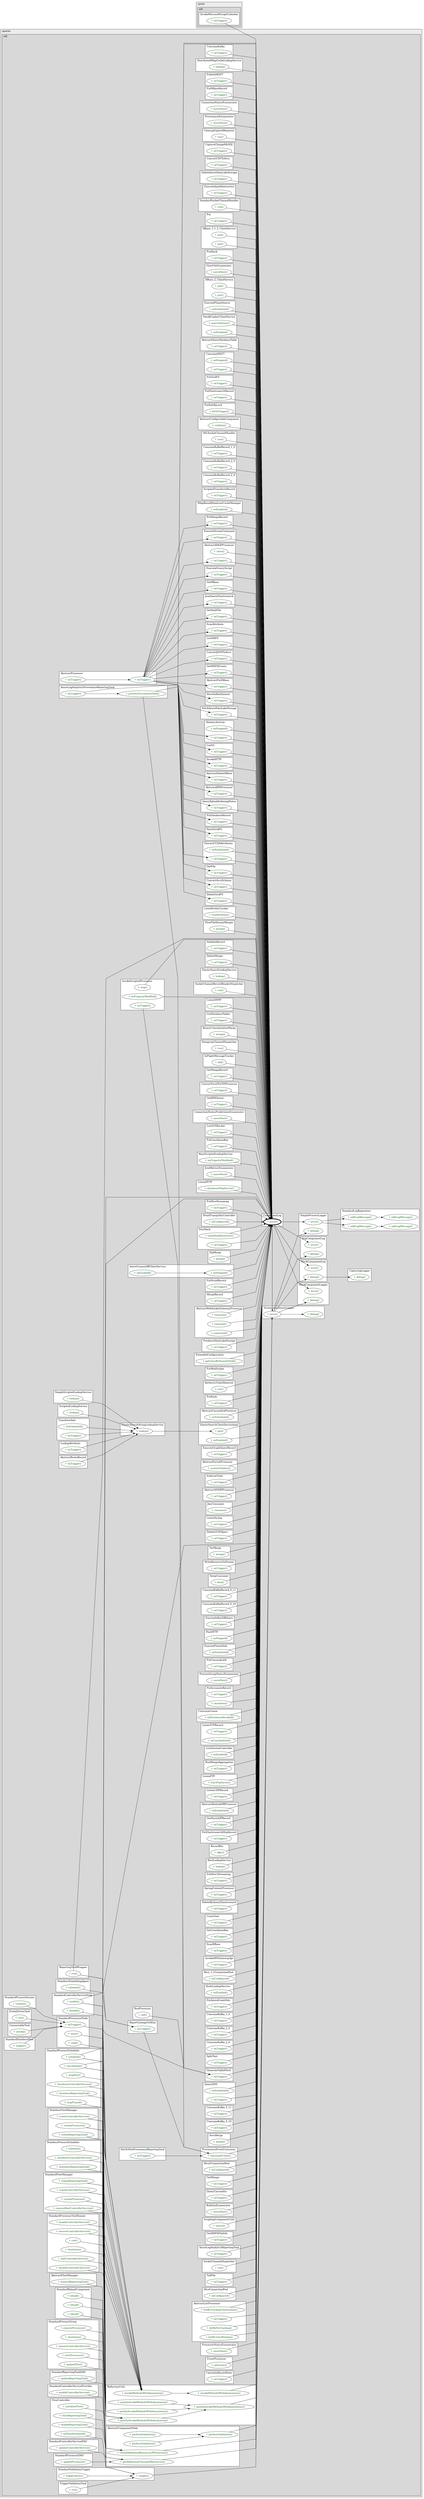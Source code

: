 @startuml

/' diagram meta data start
config=CallConfiguration;
{
  "rootMethod": "org.apache.nifi.logging.ComponentLog#error(String,Throwable)",
  "projectClassification": {
    "searchMode": "OpenProject", // OpenProject, AllProjects
    "includedProjects": "",
    "pathEndKeywords": "*.impl",
    "isClientPath": "",
    "isClientName": "",
    "isTestPath": "",
    "isTestName": "",
    "isMappingPath": "",
    "isMappingName": "",
    "isDataAccessPath": "",
    "isDataAccessName": "",
    "isDataStructurePath": "",
    "isDataStructureName": "",
    "isInterfaceStructuresPath": "",
    "isInterfaceStructuresName": "",
    "isEntryPointPath": "",
    "isEntryPointName": ""
  },
  "graphRestriction": {
    "classPackageExcludeFilter": "",
    "classPackageIncludeFilter": "",
    "classNameExcludeFilter": "",
    "classNameIncludeFilter": "",
    "methodNameExcludeFilter": "",
    "methodNameIncludeFilter": "",
    "removeByInheritance": "", // inheritance/annotation based filtering is done in a second step
    "removeByAnnotation": "",
    "removeByClassPackage": "", // cleanup the graph after inheritance/annotation based filtering is done
    "removeByClassName": "",
    "cutMappings": false,
    "cutEnum": true,
    "cutTests": true,
    "cutClient": true,
    "cutDataAccess": true,
    "cutInterfaceStructures": true,
    "cutDataStructures": true,
    "cutGetterAndSetter": true,
    "cutConstructors": true
  },
  "graphTraversal": {
    "forwardDepth": 3,
    "backwardDepth": 3,
    "classPackageExcludeFilter": "",
    "classPackageIncludeFilter": "",
    "classNameExcludeFilter": "",
    "classNameIncludeFilter": "",
    "methodNameExcludeFilter": "",
    "methodNameIncludeFilter": "",
    "hideMappings": false,
    "hideDataStructures": false,
    "hidePrivateMethods": true,
    "hideInterfaceCalls": true, // indirection: implementation -> interface (is hidden) -> implementation
    "onlyShowApplicationEntryPoints": false // root node is included
  },
  "details": {
    "aggregation": "GroupByClass", // ByClass, GroupByClass, None
    "showMethodParametersTypes": false,
    "showMethodParametersNames": false,
    "showMethodReturnType": false,
    "showPackageLevels": 2,
    "showCallOrder": false,
    "edgeMode": "MethodsOnly", // TypesOnly, MethodsOnly, TypesAndMethods, MethodsAndDirectTypeUsage
    "showDetailedClassStructure": false
  },
  "rootClass": "org.apache.nifi.logging.ComponentLog"
}
diagram meta data end '/



digraph g {
    rankdir="LR"
    splines=polyline
    

'nodes 
subgraph cluster_109642426 { 
   	label=speyk
	labeljust=l
	fillcolor="#ececec"
	style=filled
   
   subgraph cluster_1357476466 { 
   	label=nifi
	labeljust=l
	fillcolor="#d8d8d8"
	style=filled
   
   subgraph cluster_919407401 { 
   	label=InvokeMicrosoftGraphCalendar
	labeljust=l
	fillcolor=white
	style=filled
   
   InvokeMicrosoftGraphCalendar652418931XXXonTrigger1421322213[
	label="+ onTrigger()"
	style=filled
	fillcolor=white
	tooltip="InvokeMicrosoftGraphCalendar

null"
	fontcolor=darkgreen
];
} 
} 
} 

subgraph cluster_1411517106 { 
   	label=apache
	labeljust=l
	fillcolor="#ececec"
	style=filled
   
   subgraph cluster_781648802 { 
   	label=nifi
	labeljust=l
	fillcolor="#d8d8d8"
	style=filled
   
   subgraph cluster_1002388900 { 
   	label=PublishMQTT
	labeljust=l
	fillcolor=white
	style=filled
   
   PublishMQTT1617610039XXXonTrigger1421322213[
	label="+ onTrigger()"
	style=filled
	fillcolor=white
	tooltip="PublishMQTT

null"
	fontcolor=darkgreen
];
} 

subgraph cluster_1008684560 { 
   	label=StandardProcessSession
	labeljust=l
	fillcolor=white
	style=filled
   
   StandardProcessSession1624409406XXXcommit0[
	label="+ commit()"
	style=filled
	fillcolor=white
	tooltip="StandardProcessSession

&#10;  \<p\>&#10;  Commits the current session ensuring all operations against FlowFiles&#10;  within this session are atomically persisted. All FlowFiles operated on&#10;  within this session must be accounted for by transfer or removal or the&#10;  commit will fail.\</p\>&#10; &#10;  \<p\>&#10;  As soon as the commit completes the session is again ready to be used\</p\>&#10; &#10;  @throws IllegalStateException if detected that this method is being&#10;  called from within a callback of another method in this session.&#10;  @throws FlowFileHandlingException if not all FlowFiles acted upon within&#10;  this session are accounted for by user code such that they have a&#10;  transfer identified or where marked for removal. Automated rollback&#10;  occurs.&#10;  @throws ProcessException if some general fault occurs while persisting&#10;  the session. Initiates automatic rollback. The root cause can be obtained&#10;  via \<code\>Exception.getCause()\</code\>&#10; "
	fontcolor=darkgreen
];
} 

subgraph cluster_1013744458 { 
   	label=PutHBaseRecord
	labeljust=l
	fillcolor=white
	style=filled
   
   PutHBaseRecord886316319XXXonTrigger1421322213[
	label="+ onTrigger()"
	style=filled
	fillcolor=white
	tooltip="PutHBaseRecord

null"
	fontcolor=darkgreen
];
} 

subgraph cluster_1022589912 { 
   	label=ConnectionStatusEnumerator
	labeljust=l
	fillcolor=white
	style=filled
   
   ConnectionStatusEnumerator23604982XXXmoveNext0[
	label="+ moveNext()"
	style=filled
	fillcolor=white
	tooltip="ConnectionStatusEnumerator

null"
	fontcolor=darkgreen
];
} 

subgraph cluster_1027819318 { 
   	label=DeleteGridFS
	labeljust=l
	fillcolor=white
	style=filled
   
   DeleteGridFS1775368734XXXonTrigger1421322213[
	label="+ onTrigger()"
	style=filled
	fillcolor=white
	tooltip="DeleteGridFS

null"
	fontcolor=darkgreen
];
} 

subgraph cluster_1031303832 { 
   	label=ProvenanceEnumerator
	labeljust=l
	fillcolor=white
	style=filled
   
   ProvenanceEnumerator2089535909XXXmoveNext0[
	label="+ moveNext()"
	style=filled
	fillcolor=white
	tooltip="ProvenanceEnumerator

null"
	fontcolor=darkgreen
];
} 

subgraph cluster_1034234571 { 
   	label=CleanupExpiredRequests
	labeljust=l
	fillcolor=white
	style=filled
   
   CleanupExpiredRequests502683234XXXrun0[
	label="+ run()"
	style=filled
	fillcolor=white
	tooltip="CleanupExpiredRequests

null"
	fontcolor=darkgreen
];
} 

subgraph cluster_1040168729 { 
   	label=CaptureChangeMySQL
	labeljust=l
	fillcolor=white
	style=filled
   
   CaptureChangeMySQL485385363XXXonTrigger302525551[
	label="+ onTrigger()"
	style=filled
	fillcolor=white
	tooltip="CaptureChangeMySQL

&#10;  \<p\>&#10;  The method called when this processor is triggered to operate by the&#10;  controller. In the absence of the {@link org.apache.nifi.annotation.behavior.TriggerSerially} annotation,&#10;  this method may be called concurrently from different threads.&#10;  When this method is called depends on how this processor is&#10;  configured within a controller to be triggered (timing or event&#10;  based).\</p\>&#10; &#10;  @param context provides access to convenience methods for obtaining&#10;  property values, delaying the scheduling of the processor, provides&#10;  access to Controller Services, etc.&#10;  @param sessionFactory provides access to a {@link ProcessSession}, which&#10;  can be used for accessing FlowFiles, etc.&#10; &#10;  @throws ProcessException if processing did not complete normally though&#10;  indicates the problem is an understood potential outcome of processing.&#10;  The controller/caller will handle these exceptions gracefully such as&#10;  logging, etc.. If another type of exception is allowed to propagate the&#10;  controller may no longer trigger this processor to operate, as this would&#10;  indicate a probable coding defect.&#10; "
	fontcolor=darkgreen
];
} 

subgraph cluster_1056207276 { 
   	label=ConvertCSVToAvro
	labeljust=l
	fillcolor=white
	style=filled
   
   ConvertCSVToAvro1617542754XXXonTrigger1421322213[
	label="+ onTrigger()"
	style=filled
	fillcolor=white
	tooltip="ConvertCSVToAvro

null"
	fontcolor=darkgreen
];
} 

subgraph cluster_1084483878 { 
   	label=ConvertAvroSchema
	labeljust=l
	fillcolor=white
	style=filled
   
   ConvertAvroSchema1617542754XXXonTrigger1421322213[
	label="+ onTrigger()"
	style=filled
	fillcolor=white
	tooltip="ConvertAvroSchema

null"
	fontcolor=darkgreen
];
} 

subgraph cluster_1087943837 { 
   	label=DeleteAzureDataLakeStorage
	labeljust=l
	fillcolor=white
	style=filled
   
   DeleteAzureDataLakeStorage214132375XXXonTrigger1421322213[
	label="+ onTrigger()"
	style=filled
	fillcolor=white
	tooltip="DeleteAzureDataLakeStorage

null"
	fontcolor=darkgreen
];
} 

subgraph cluster_1109842081 { 
   	label=ExecuteSparkInteractive
	labeljust=l
	fillcolor=white
	style=filled
   
   ExecuteSparkInteractive1617572627XXXonTrigger1421322213[
	label="+ onTrigger()"
	style=filled
	fillcolor=white
	tooltip="ExecuteSparkInteractive

null"
	fontcolor=darkgreen
];
} 

subgraph cluster_112687444 { 
   	label=StandardControllerServiceDAO
	labeljust=l
	fillcolor=white
	style=filled
   
   StandardControllerServiceDAO510840752XXXupdateControllerService2000393274[
	label="+ updateControllerService()"
	style=filled
	fillcolor=white
	tooltip="StandardControllerServiceDAO

&#10;  Updates the specified controller service.&#10; &#10;  @param controllerServiceDTO The controller service DTO&#10;  @return The controller service&#10; "
	fontcolor=darkgreen
];
} 

subgraph cluster_1163379933 { 
   	label=StandardSocketChannelHandler
	labeljust=l
	fillcolor=white
	style=filled
   
   StandardSocketChannelHandler889177880XXXrun0[
	label="+ run()"
	style=filled
	fillcolor=white
	tooltip="StandardSocketChannelHandler

null"
	fontcolor=darkgreen
];
} 

subgraph cluster_1169994917 { 
   	label=Put
	labeljust=l
	fillcolor=white
	style=filled
   
   Put582294438XXXonTrigger1595059252[
	label="+ onTrigger()"
	style=filled
	fillcolor=white
	tooltip="Put

&#10;  \<p\>Processor using this pattern is expected to call this method from its onTrigger.&#10;  \<p\>Typical usage would be constructing a process pattern instance at a processor method&#10;  which is annotated with {@link org.apache.nifi.annotation.lifecycle.OnScheduled},&#10;  and use pattern.onTrigger from processor.onTrigger.&#10;  \<p\>{@link PartialFunctions.InitConnection} is required at least. In addition to any functions required by an implementation class.&#10;  @param context process context passed from a Processor onTrigger.&#10;  @param session process session passed from a Processor onTrigger.&#10;  @param functionContext function context should be instantiated per onTrigger call.&#10;  @throws ProcessException Each partial function can throw ProcessException if onTrigger should stop immediately.&#10; "
	fontcolor=darkgreen
];
} 

subgraph cluster_1185515444 { 
   	label=HBase_1_1_2_ClientService
	labeljust=l
	fillcolor=white
	style=filled
   
   HBase_1_1_2_ClientService886316319XXXput119221438[
	label="+ put()"
	style=filled
	fillcolor=white
	tooltip="HBase_1_1_2_ClientService

&#10;  Puts a batch of mutations to the given table.&#10; &#10;  @param tableName the name of an HBase table&#10;  @param puts a list of put mutations for the given table&#10;  @throws IOException thrown when there are communication errors with HBase&#10; "
	fontcolor=darkgreen
];

HBase_1_1_2_ClientService886316319XXXput627902356[
	label="+ put()"
	style=filled
	fillcolor=white
	tooltip="HBase_1_1_2_ClientService

&#10;  Puts the given row to HBase with the provided columns.&#10; &#10;  @param tableName the name of an HBase table&#10;  @param rowId the id of the row to put&#10;  @param columns the columns of the row to put&#10;  @throws IOException thrown when there are communication errors with HBase&#10; "
	fontcolor=darkgreen
];
} 

subgraph cluster_1188361006 { 
   	label=PutSlack
	labeljust=l
	fillcolor=white
	style=filled
   
   PutSlack1388322851XXXonTrigger1421322213[
	label="+ onTrigger()"
	style=filled
	fillcolor=white
	tooltip="PutSlack

null"
	fontcolor=darkgreen
];
} 

subgraph cluster_1219564852 { 
   	label=GetFile
	labeljust=l
	fillcolor=white
	style=filled
   
   GetFile470851760XXXonTrigger1421322213[
	label="+ onTrigger()"
	style=filled
	fillcolor=white
	tooltip="GetFile

null"
	fontcolor=darkgreen
];
} 

subgraph cluster_1222472989 { 
   	label=FlowFileEnumerator
	labeljust=l
	fillcolor=white
	style=filled
   
   FlowFileEnumerator212020097XXXmoveNext0[
	label="+ moveNext()"
	style=filled
	fillcolor=white
	tooltip="FlowFileEnumerator

null"
	fontcolor=darkgreen
];
} 

subgraph cluster_122532456 { 
   	label=HBase_2_ClientService
	labeljust=l
	fillcolor=white
	style=filled
   
   HBase_2_ClientService886316319XXXput119221438[
	label="+ put()"
	style=filled
	fillcolor=white
	tooltip="HBase_2_ClientService

&#10;  Puts a batch of mutations to the given table.&#10; &#10;  @param tableName the name of an HBase table&#10;  @param puts a list of put mutations for the given table&#10;  @throws IOException thrown when there are communication errors with HBase&#10; "
	fontcolor=darkgreen
];

HBase_2_ClientService886316319XXXput627902356[
	label="+ put()"
	style=filled
	fillcolor=white
	tooltip="HBase_2_ClientService

&#10;  Puts the given row to HBase with the provided columns.&#10; &#10;  @param tableName the name of an HBase table&#10;  @param rowId the id of the row to put&#10;  @param columns the columns of the row to put&#10;  @throws IOException thrown when there are communication errors with HBase&#10; "
	fontcolor=darkgreen
];
} 

subgraph cluster_1231068089 { 
   	label=ExecuteFlumeSource
	labeljust=l
	fillcolor=white
	style=filled
   
   ExecuteFlumeSource1400309100XXXonScheduled135384992[
	label="+ onScheduled()"
	style=filled
	fillcolor=white
	tooltip="ExecuteFlumeSource

null"
	fontcolor=darkgreen
];
} 

subgraph cluster_12334437 { 
   	label=Neo4JCypherClientService
	labeljust=l
	fillcolor=white
	style=filled
   
   Neo4JCypherClientService885869364XXXexecuteQuery1407341755[
	label="+ executeQuery()"
	style=filled
	fillcolor=white
	tooltip="Neo4JCypherClientService

null"
	fontcolor=darkgreen
];

Neo4JCypherClientService885869364XXXonEnabled1613222919[
	label="+ onEnabled()"
	style=filled
	fillcolor=white
	tooltip="Neo4JCypherClientService

null"
	fontcolor=darkgreen
];
} 

subgraph cluster_1241538667 { 
   	label=AbstractQueryDatabaseTable
	labeljust=l
	fillcolor=white
	style=filled
   
   AbstractQueryDatabaseTable470851760XXXonTrigger302525551[
	label="+ onTrigger()"
	style=filled
	fillcolor=white
	tooltip="AbstractQueryDatabaseTable

&#10;  \<p\>&#10;  The method called when this processor is triggered to operate by the&#10;  controller. In the absence of the {@link org.apache.nifi.annotation.behavior.TriggerSerially} annotation,&#10;  this method may be called concurrently from different threads.&#10;  When this method is called depends on how this processor is&#10;  configured within a controller to be triggered (timing or event&#10;  based).\</p\>&#10; &#10;  @param context provides access to convenience methods for obtaining&#10;  property values, delaying the scheduling of the processor, provides&#10;  access to Controller Services, etc.&#10;  @param sessionFactory provides access to a {@link ProcessSession}, which&#10;  can be used for accessing FlowFiles, etc.&#10; &#10;  @throws ProcessException if processing did not complete normally though&#10;  indicates the problem is an understood potential outcome of processing.&#10;  The controller/caller will handle these exceptions gracefully such as&#10;  logging, etc.. If another type of exception is allowed to propagate the&#10;  controller may no longer trigger this processor to operate, as this would&#10;  indicate a probable coding defect.&#10; "
	fontcolor=darkgreen
];
} 

subgraph cluster_1247026487 { 
   	label=ConsumeMQTT
	labeljust=l
	fillcolor=white
	style=filled
   
   ConsumeMQTT1617610039XXXonStopped135384992[
	label="+ onStopped()"
	style=filled
	fillcolor=white
	tooltip="ConsumeMQTT

null"
	fontcolor=darkgreen
];

ConsumeMQTT1617610039XXXonTrigger1421322213[
	label="+ onTrigger()"
	style=filled
	fillcolor=white
	tooltip="ConsumeMQTT

null"
	fontcolor=darkgreen
];
} 

subgraph cluster_1247101897 { 
   	label=ExtractCCDAAttributes
	labeljust=l
	fillcolor=white
	style=filled
   
   ExtractCCDAAttributes1617298160XXXonScheduled135384992[
	label="+ onScheduled()"
	style=filled
	fillcolor=white
	tooltip="ExtractCCDAAttributes

null"
	fontcolor=darkgreen
];

ExtractCCDAAttributes1617298160XXXonTrigger1421322213[
	label="+ onTrigger()"
	style=filled
	fillcolor=white
	tooltip="ExtractCCDAAttributes

null"
	fontcolor=darkgreen
];
} 

subgraph cluster_1250081110 { 
   	label=PutGridFS
	labeljust=l
	fillcolor=white
	style=filled
   
   PutGridFS1775368734XXXonTrigger1421322213[
	label="+ onTrigger()"
	style=filled
	fillcolor=white
	tooltip="PutGridFS

null"
	fontcolor=darkgreen
];
} 

subgraph cluster_1250929481 { 
   	label=SimpleProcessLogger
	labeljust=l
	fillcolor=white
	style=filled
   
   SimpleProcessLogger786985848XXXdebug424332965[
	label="+ debug()"
	style=filled
	fillcolor=white
	tooltip="SimpleProcessLogger

null"
	fontcolor=darkgreen
];

SimpleProcessLogger786985848XXXerror424332965[
	label="+ error()"
	style=filled
	fillcolor=white
	tooltip="SimpleProcessLogger

null"
	fontcolor=darkgreen
];
} 

subgraph cluster_1253604765 { 
   	label=PutElasticsearchRecord
	labeljust=l
	fillcolor=white
	style=filled
   
   PutElasticsearchRecord466089974XXXonTrigger1421322213[
	label="+ onTrigger()"
	style=filled
	fillcolor=white
	tooltip="PutElasticsearchRecord

null"
	fontcolor=darkgreen
];
} 

subgraph cluster_1257108713 { 
   	label=PutSolrRecord
	labeljust=l
	fillcolor=white
	style=filled
   
   PutSolrRecord1617786613XXXdoOnTrigger1421322213[
	label="+ doOnTrigger()"
	style=filled
	fillcolor=white
	tooltip="PutSolrRecord

&#10;  This should be implemented just like the normal onTrigger method. When a KerberosCredentialsService is configured,&#10;  this method will be wrapped in a PrivilegedAction and executed with the credentials of the service, otherwise this&#10;  will be executed like a a normal call to onTrigger.&#10; "
	fontcolor=darkgreen
];
} 

subgraph cluster_125966884 { 
   	label=AbstractConfigurableComponent
	labeljust=l
	fillcolor=white
	style=filled
   
   AbstractConfigurableComponent2052077808XXXvalidate1702492886[
	label="+ validate()"
	style=filled
	fillcolor=white
	tooltip="AbstractConfigurableComponent

&#10;  Validates a set of properties, returning ValidationResults for any&#10;  invalid properties. All defined properties will be validated. If they are&#10;  not included in the purposed configuration, the default value will&#10;  be used.&#10; &#10;  @param context of validation&#10;  @return Collection of validation result objects for any invalid findings&#10;  only. If the collection is empty then the component is valid. Guaranteed&#10;  non-null&#10; "
	fontcolor=darkgreen
];
} 

subgraph cluster_1269979517 { 
   	label=StatelessFlowManager
	labeljust=l
	fillcolor=white
	style=filled
   
   StatelessFlowManager395280032XXXcreateControllerService376068543[
	label="+ createControllerService()"
	style=filled
	fillcolor=white
	tooltip="StatelessFlowManager

null"
	fontcolor=darkgreen
];

StatelessFlowManager395280032XXXcreateProcessor376068543[
	label="+ createProcessor()"
	style=filled
	fillcolor=white
	tooltip="StatelessFlowManager

&#10;  \<p\>&#10;  Creates a new ProcessorNode with the given type and identifier and&#10;  optionally initializes it.&#10;  \</p\>&#10; &#10;  @param type the fully qualified Processor class name&#10;  @param id the unique ID of the Processor&#10;  @param coordinate the bundle coordinate for this processor&#10;  @param firstTimeAdded whether or not this is the first time this&#10;  Processor is added to the graph. If {@code true}, will invoke methods&#10;  annotated with the {@link org.apache.nifi.annotation.lifecycle.OnAdded} annotation.&#10;  @return new processor node&#10;  @throws NullPointerException if either arg is null&#10; "
	fontcolor=darkgreen
];

StatelessFlowManager395280032XXXcreateReportingTask376068543[
	label="+ createReportingTask()"
	style=filled
	fillcolor=white
	tooltip="StatelessFlowManager

null"
	fontcolor=darkgreen
];
} 

subgraph cluster_1298576416 { 
   	label=SSLSocketChannelHandler
	labeljust=l
	fillcolor=white
	style=filled
   
   SSLSocketChannelHandler889177880XXXrun0[
	label="+ run()"
	style=filled
	fillcolor=white
	tooltip="SSLSocketChannelHandler

null"
	fontcolor=darkgreen
];
} 

subgraph cluster_130024122 { 
   	label=AbstractRouteRecord
	labeljust=l
	fillcolor=white
	style=filled
   
   AbstractRouteRecord470851760XXXonTrigger1421322213[
	label="+ onTrigger()"
	style=filled
	fillcolor=white
	tooltip="AbstractRouteRecord

null"
	fontcolor=darkgreen
];
} 

subgraph cluster_1314456639 { 
   	label=FetchGridFS
	labeljust=l
	fillcolor=white
	style=filled
   
   FetchGridFS1775368734XXXonTrigger1421322213[
	label="+ onTrigger()"
	style=filled
	fillcolor=white
	tooltip="FetchGridFS

null"
	fontcolor=darkgreen
];
} 

subgraph cluster_1316988765 { 
   	label=PutDatabaseRecord
	labeljust=l
	fillcolor=white
	style=filled
   
   PutDatabaseRecord470851760XXXonTrigger1421322213[
	label="+ onTrigger()"
	style=filled
	fillcolor=white
	tooltip="PutDatabaseRecord

null"
	fontcolor=darkgreen
];
} 

subgraph cluster_1317711029 { 
   	label=QuerySplunkIndexingStatus
	labeljust=l
	fillcolor=white
	style=filled
   
   QuerySplunkIndexingStatus84296138XXXonTrigger1421322213[
	label="+ onTrigger()"
	style=filled
	fillcolor=white
	tooltip="QuerySplunkIndexingStatus

null"
	fontcolor=darkgreen
];
} 

subgraph cluster_1319608814 { 
   	label=ConsumeKafkaRecord_1_0
	labeljust=l
	fillcolor=white
	style=filled
   
   ConsumeKafkaRecord_1_01914862338XXXonTrigger1421322213[
	label="+ onTrigger()"
	style=filled
	fillcolor=white
	tooltip="ConsumeKafkaRecord_1_0

null"
	fontcolor=darkgreen
];
} 

subgraph cluster_1319609775 { 
   	label=ConsumeKafkaRecord_2_0
	labeljust=l
	fillcolor=white
	style=filled
   
   ConsumeKafkaRecord_2_01914862338XXXonTrigger1421322213[
	label="+ onTrigger()"
	style=filled
	fillcolor=white
	tooltip="ConsumeKafkaRecord_2_0

null"
	fontcolor=darkgreen
];
} 

subgraph cluster_1319609781 { 
   	label=ConsumeKafkaRecord_2_6
	labeljust=l
	fillcolor=white
	style=filled
   
   ConsumeKafkaRecord_2_61914862338XXXonTrigger1421322213[
	label="+ onTrigger()"
	style=filled
	fillcolor=white
	tooltip="ConsumeKafkaRecord_2_6

null"
	fontcolor=darkgreen
];
} 

subgraph cluster_1319657757 { 
   	label=ScriptedTransformRecord
	labeljust=l
	fillcolor=white
	style=filled
   
   ScriptedTransformRecord96134626XXXonTrigger1421322213[
	label="+ onTrigger()"
	style=filled
	fillcolor=white
	tooltip="ScriptedTransformRecord

null"
	fontcolor=darkgreen
];
} 

subgraph cluster_1329169254 { 
   	label=IMapBasedHazelcastCacheManager
	labeljust=l
	fillcolor=white
	style=filled
   
   IMapBasedHazelcastCacheManager128941946XXXonEnabled1613222919[
	label="+ onEnabled()"
	style=filled
	fillcolor=white
	tooltip="IMapBasedHazelcastCacheManager

null"
	fontcolor=darkgreen
];
} 

subgraph cluster_1332491306 { 
   	label=SimpleScriptedLookupService
	labeljust=l
	fillcolor=white
	style=filled
   
   SimpleScriptedLookupService2013746085XXXlookup350625082[
	label="+ lookup()"
	style=filled
	fillcolor=white
	tooltip="SimpleScriptedLookupService

&#10;  Looks up a value that corresponds to the given map of information, referred to as lookup coordinates&#10; &#10;  @param coordinates a Map of key/value pairs that indicate the information that should be looked up&#10;  @return a value that corresponds to the given coordinates&#10; &#10;  @throws LookupFailureException if unable to lookup a value for the given coordinates&#10; "
	fontcolor=darkgreen
];
} 

subgraph cluster_1333728902 { 
   	label=AbstractProcessor
	labeljust=l
	fillcolor=white
	style=filled
   
   AbstractProcessor786985848XXXonTrigger1421322213[
	label="+ onTrigger()"
	style=filled
	fillcolor=white
	tooltip="AbstractProcessor

null"
	fontcolor=darkgreen
];

AbstractProcessor786985848XXXonTrigger302525551[
	label="+ onTrigger()"
	style=filled
	fillcolor=white
	tooltip="AbstractProcessor

&#10;  \<p\>&#10;  The method called when this processor is triggered to operate by the&#10;  controller. In the absence of the {@link org.apache.nifi.annotation.behavior.TriggerSerially} annotation,&#10;  this method may be called concurrently from different threads.&#10;  When this method is called depends on how this processor is&#10;  configured within a controller to be triggered (timing or event&#10;  based).\</p\>&#10; &#10;  @param context provides access to convenience methods for obtaining&#10;  property values, delaying the scheduling of the processor, provides&#10;  access to Controller Services, etc.&#10;  @param sessionFactory provides access to a {@link ProcessSession}, which&#10;  can be used for accessing FlowFiles, etc.&#10; &#10;  @throws ProcessException if processing did not complete normally though&#10;  indicates the problem is an understood potential outcome of processing.&#10;  The controller/caller will handle these exceptions gracefully such as&#10;  logging, etc.. If another type of exception is allowed to propagate the&#10;  controller may no longer trigger this processor to operate, as this would&#10;  indicate a probable coding defect.&#10; "
	fontcolor=darkgreen
];
} 

subgraph cluster_1345975778 { 
   	label=ListedEntityTracker
	labeljust=l
	fillcolor=white
	style=filled
   
   ListedEntityTracker1549696020XXXtrackEntities1209078333[
	label="+ trackEntities()"
	style=filled
	fillcolor=white
	tooltip="ListedEntityTracker

null"
	fontcolor=darkgreen
];
} 

subgraph cluster_1351850157 { 
   	label=FlowFileStreamMerger
	labeljust=l
	fillcolor=white
	style=filled
   
   FlowFileStreamMerger231340831XXXmerge1194193339[
	label="+ merge()"
	style=filled
	fillcolor=white
	tooltip="FlowFileStreamMerger

null"
	fontcolor=darkgreen
];
} 

subgraph cluster_1360976633 { 
   	label=AbstractJMSProcessor
	labeljust=l
	fillcolor=white
	style=filled
   
   AbstractJMSProcessor80226329XXXonTrigger1421322213[
	label="+ onTrigger()"
	style=filled
	fillcolor=white
	tooltip="AbstractJMSProcessor

null"
	fontcolor=darkgreen
];
} 

subgraph cluster_137450155 { 
   	label=StandardProcessScheduler
	labeljust=l
	fillcolor=white
	style=filled
   
   StandardProcessScheduler32703756XXXschedule1665165653[
	label="+ schedule()"
	style=filled
	fillcolor=white
	tooltip="StandardProcessScheduler

&#10;  Begins scheduling the given Reporting Task to run&#10; &#10;  @param taskNode to schedule&#10; "
	fontcolor=darkgreen
];

StandardProcessScheduler32703756XXXshutdownControllerService1166560357[
	label="+ shutdownControllerService()"
	style=filled
	fillcolor=white
	tooltip="StandardProcessScheduler

null"
	fontcolor=darkgreen
];

StandardProcessScheduler32703756XXXshutdownReportingTask1665165653[
	label="+ shutdownReportingTask()"
	style=filled
	fillcolor=white
	tooltip="StandardProcessScheduler

null"
	fontcolor=darkgreen
];

StandardProcessScheduler32703756XXXstopFunnel2115478486[
	label="+ stopFunnel()"
	style=filled
	fillcolor=white
	tooltip="StandardProcessScheduler

&#10;  Stops scheduling the given Funnel to run. This does not interrupt any&#10;  threads that are currently running within the given funnel. If the funnel&#10;  is not scheduled to run, does nothing.&#10; &#10;  @param funnel to stop&#10; "
	fontcolor=darkgreen
];

StandardProcessScheduler32703756XXXstopPort2493601[
	label="+ stopPort()"
	style=filled
	fillcolor=white
	tooltip="StandardProcessScheduler

&#10;  Stops scheduling the given Port to run. This does not interrupt any&#10;  threads that are currently running within the given port. This does not&#10;  interrupt any threads that are currently running within the given Port.&#10;  If the Port is not scheduled to run, does nothing.&#10; &#10;  @param port to stop&#10; "
	fontcolor=darkgreen
];

StandardProcessScheduler32703756XXXunschedule1665165653[
	label="+ unschedule()"
	style=filled
	fillcolor=white
	tooltip="StandardProcessScheduler

&#10;  Stops scheduling the given Reporting Task to run&#10; &#10;  @param taskNode to unschedule&#10; "
	fontcolor=darkgreen
];
} 

subgraph cluster_1385612165 { 
   	label=ValidateRecord
	labeljust=l
	fillcolor=white
	style=filled
   
   ValidateRecord470851760XXXonTrigger1421322213[
	label="+ onTrigger()"
	style=filled
	fillcolor=white
	tooltip="ValidateRecord

null"
	fontcolor=darkgreen
];
} 

subgraph cluster_1397241850 { 
   	label=DeleteMongo
	labeljust=l
	fillcolor=white
	style=filled
   
   DeleteMongo624533887XXXonTrigger1421322213[
	label="+ onTrigger()"
	style=filled
	fillcolor=white
	tooltip="DeleteMongo

null"
	fontcolor=darkgreen
];
} 

subgraph cluster_1399484855 { 
   	label=ElasticSearchLookupService
	labeljust=l
	fillcolor=white
	style=filled
   
   ElasticSearchLookupService512153437XXXlookup579320902[
	label="+ lookup()"
	style=filled
	fillcolor=white
	tooltip="ElasticSearchLookupService

&#10;  Looks up a value that corresponds to the given map, coordinates. Additional contextual information will also be passed into the&#10;  map labeled context from sources such as flowfile attributes.&#10; &#10;  @param coordinates a Map of key/value pairs that indicate the information that should be looked up&#10;  @param context a Map of additional information&#10;  @return a value that corresponds to the given coordinates&#10;  @throws LookupFailureException if unable to lookup a value for the given coordinates&#10; "
	fontcolor=darkgreen
];
} 

subgraph cluster_1403690567 { 
   	label=SocketChannelRecordReaderDispatcher
	labeljust=l
	fillcolor=white
	style=filled
   
   SocketChannelRecordReaderDispatcher241287702XXXrun0[
	label="+ run()"
	style=filled
	fillcolor=white
	tooltip="SocketChannelRecordReaderDispatcher

null"
	fontcolor=darkgreen
];
} 

subgraph cluster_1428071880 { 
   	label=ReportingTaskWrapper
	labeljust=l
	fillcolor=white
	style=filled
   
   ReportingTaskWrapper1248989462XXXrun0[
	label="+ run()"
	style=filled
	fillcolor=white
	tooltip="ReportingTaskWrapper

null"
	fontcolor=darkgreen
];
} 

subgraph cluster_1466911714 { 
   	label=ListenSMTP
	labeljust=l
	fillcolor=white
	style=filled
   
   ListenSMTP1401222167XXXonTrigger302525551[
	label="+ onTrigger()"
	style=filled
	fillcolor=white
	tooltip="ListenSMTP

&#10;  \<p\>&#10;  The method called when this processor is triggered to operate by the&#10;  controller. In the absence of the {@link org.apache.nifi.annotation.behavior.TriggerSerially} annotation,&#10;  this method may be called concurrently from different threads.&#10;  When this method is called depends on how this processor is&#10;  configured within a controller to be triggered (timing or event&#10;  based).\</p\>&#10; &#10;  @param context provides access to convenience methods for obtaining&#10;  property values, delaying the scheduling of the processor, provides&#10;  access to Controller Services, etc.&#10;  @param sessionFactory provides access to a {@link ProcessSession}, which&#10;  can be used for accessing FlowFiles, etc.&#10; &#10;  @throws ProcessException if processing did not complete normally though&#10;  indicates the problem is an understood potential outcome of processing.&#10;  The controller/caller will handle these exceptions gracefully such as&#10;  logging, etc.. If another type of exception is allowed to propagate the&#10;  controller may no longer trigger this processor to operate, as this would&#10;  indicate a probable coding defect.&#10; "
	fontcolor=darkgreen
];
} 

subgraph cluster_1473951613 { 
   	label=AbstractDeleteHBase
	labeljust=l
	fillcolor=white
	style=filled
   
   AbstractDeleteHBase886316319XXXonTrigger1421322213[
	label="+ onTrigger()"
	style=filled
	fillcolor=white
	tooltip="AbstractDeleteHBase

null"
	fontcolor=darkgreen
];
} 

subgraph cluster_1475776380 { 
   	label=ListDatabaseTables
	labeljust=l
	fillcolor=white
	style=filled
   
   ListDatabaseTables470851760XXXonTrigger1421322213[
	label="+ onTrigger()"
	style=filled
	fillcolor=white
	tooltip="ListDatabaseTables

null"
	fontcolor=darkgreen
];
} 

subgraph cluster_148908720 { 
   	label=BinaryConcatenationMerge
	labeljust=l
	fillcolor=white
	style=filled
   
   BinaryConcatenationMerge231340831XXXmerge1194193339[
	label="+ merge()"
	style=filled
	fillcolor=white
	tooltip="BinaryConcatenationMerge

null"
	fontcolor=darkgreen
];
} 

subgraph cluster_1492801624 { 
   	label=ScriptedLookupService
	labeljust=l
	fillcolor=white
	style=filled
   
   ScriptedLookupService2013746085XXXlookup350625082[
	label="+ lookup()"
	style=filled
	fillcolor=white
	tooltip="ScriptedLookupService

&#10;  Looks up a value that corresponds to the given map of information, referred to as lookup coordinates&#10; &#10;  @param coordinates a Map of key/value pairs that indicate the information that should be looked up&#10;  @return a value that corresponds to the given coordinates&#10; &#10;  @throws LookupFailureException if unable to lookup a value for the given coordinates&#10; "
	fontcolor=darkgreen
];
} 

subgraph cluster_1534396166 { 
   	label=NopComponentLog
	labeljust=l
	fillcolor=white
	style=filled
   
   NopComponentLog832281502XXXdebug424332965[
	label="+ debug()"
	style=filled
	fillcolor=white
	tooltip="NopComponentLog

null"
	fontcolor=darkgreen
];

NopComponentLog832281502XXXerror424332965[
	label="+ error()"
	style=filled
	fillcolor=white
	tooltip="NopComponentLog

null"
	fontcolor=darkgreen
];
} 

subgraph cluster_154468339 { 
   	label=DatagramChannelDispatcher
	labeljust=l
	fillcolor=white
	style=filled
   
   DatagramChannelDispatcher540515704XXXrun0[
	label="+ run()"
	style=filled
	fillcolor=white
	tooltip="DatagramChannelDispatcher

null"
	fontcolor=darkgreen
];
} 

subgraph cluster_1547347350 { 
   	label=InFlightMessageTracker
	labeljust=l
	fillcolor=white
	style=filled
   
   InFlightMessageTracker1914862338XXXfail852881647[
	label="+ fail()"
	style=filled
	fillcolor=white
	tooltip="InFlightMessageTracker

null"
	fontcolor=darkgreen
];
} 

subgraph cluster_1557097886 { 
   	label=GetMongoRecord
	labeljust=l
	fillcolor=white
	style=filled
   
   GetMongoRecord624533887XXXonTrigger1421322213[
	label="+ onTrigger()"
	style=filled
	fillcolor=white
	tooltip="GetMongoRecord

null"
	fontcolor=darkgreen
];
} 

subgraph cluster_1564272578 { 
   	label=ConvertExcelToCSVProcessor
	labeljust=l
	fillcolor=white
	style=filled
   
   ConvertExcelToCSVProcessor224910889XXXonTrigger1421322213[
	label="+ onTrigger()"
	style=filled
	fillcolor=white
	tooltip="ConvertExcelToCSVProcessor

null"
	fontcolor=darkgreen
];
} 

subgraph cluster_1573211929 { 
   	label=GetJMSQueue
	labeljust=l
	fillcolor=white
	style=filled
   
   GetJMSQueue470851760XXXonTrigger1421322213[
	label="+ onTrigger()"
	style=filled
	fillcolor=white
	tooltip="GetJMSQueue

null"
	fontcolor=darkgreen
];
} 

subgraph cluster_1573937391 { 
   	label=SiteToSiteProvenanceReportingTask
	labeljust=l
	fillcolor=white
	style=filled
   
   SiteToSiteProvenanceReportingTask1528425748XXXonTrigger602840001[
	label="+ onTrigger()"
	style=filled
	fillcolor=white
	tooltip="SiteToSiteProvenanceReportingTask

&#10;  This method is called on a scheduled interval to allow the Reporting Task&#10;  to perform its tasks.&#10; &#10;  @param context reporting context&#10; "
	fontcolor=darkgreen
];
} 

subgraph cluster_1578487170 { 
   	label=InvokeHTTP
	labeljust=l
	fillcolor=white
	style=filled
   
   InvokeHTTP470851760XXXonTrigger1421322213[
	label="+ onTrigger()"
	style=filled
	fillcolor=white
	tooltip="InvokeHTTP

null"
	fontcolor=darkgreen
];
} 

subgraph cluster_159331964 { 
   	label=ConnectionStatusPredictionsEnumerator
	labeljust=l
	fillcolor=white
	style=filled
   
   ConnectionStatusPredictionsEnumerator2086269318XXXmoveNext0[
	label="+ moveNext()"
	style=filled
	fillcolor=white
	tooltip="ConnectionStatusPredictionsEnumerator

null"
	fontcolor=darkgreen
];
} 

subgraph cluster_160282371 { 
   	label=ListGCSBucket
	labeljust=l
	fillcolor=white
	style=filled
   
   ListGCSBucket890626002XXXonTrigger1421322213[
	label="+ onTrigger()"
	style=filled
	fillcolor=white
	tooltip="ListGCSBucket

null"
	fontcolor=darkgreen
];
} 

subgraph cluster_1604631117 { 
   	label=PutCouchbaseKey
	labeljust=l
	fillcolor=white
	style=filled
   
   PutCouchbaseKey1572839756XXXonTrigger1421322213[
	label="+ onTrigger()"
	style=filled
	fillcolor=white
	tooltip="PutCouchbaseKey

null"
	fontcolor=darkgreen
];
} 

subgraph cluster_1604782551 { 
   	label=BaseScriptedLookupService
	labeljust=l
	fillcolor=white
	style=filled
   
   BaseScriptedLookupService2013746085XXXonPropertyModified86631538[
	label="+ onPropertyModified()"
	style=filled
	fillcolor=white
	tooltip="BaseScriptedLookupService

&#10;  Handles changes to this processor's properties. If changes are made to&#10;  script- or engine-related properties, the script will be reloaded.&#10; &#10;  @param descriptor of the modified property&#10;  @param oldValue non-null property value (previous)&#10;  @param newValue the new property value or if null indicates the property&#10; "
	fontcolor=darkgreen
];
} 

subgraph cluster_1607399317 { 
   	label=JvmMetricsEnumerator
	labeljust=l
	fillcolor=white
	style=filled
   
   JvmMetricsEnumerator163871031XXXmoveNext0[
	label="+ moveNext()"
	style=filled
	fillcolor=white
	tooltip="JvmMetricsEnumerator

null"
	fontcolor=darkgreen
];
} 

subgraph cluster_1619901517 { 
   	label=ListenHTTP
	labeljust=l
	fillcolor=white
	style=filled
   
   ListenHTTP470851760XXXshutdownHttpServer0[
	label="+ shutdownHttpServer()"
	style=filled
	fillcolor=white
	tooltip="ListenHTTP

null"
	fontcolor=darkgreen
];
} 

subgraph cluster_1630245760 { 
   	label=InvokeScriptedProcessor
	labeljust=l
	fillcolor=white
	style=filled
   
   InvokeScriptedProcessor96134626XXXonPropertyModified86631538[
	label="+ onPropertyModified()"
	style=filled
	fillcolor=white
	tooltip="InvokeScriptedProcessor

&#10;  Handles changes to this processor's properties. If changes are made to&#10;  script- or engine-related properties, the script will be reloaded.&#10; &#10;  @param descriptor of the modified property&#10;  @param oldValue non-null property value (previous)&#10;  @param newValue the new property value or if null indicates the property&#10; "
	fontcolor=darkgreen
];

InvokeScriptedProcessor96134626XXXonTrigger302525551[
	label="+ onTrigger()"
	style=filled
	fillcolor=white
	tooltip="InvokeScriptedProcessor

&#10;  Invokes the onTrigger() method of the scripted processor. If the script&#10;  failed to reload, the processor yields until the script can be reloaded&#10;  successfully. If the scripted processor's onTrigger() method throws an&#10;  exception, a ProcessException will be thrown. If no processor is defined&#10;  by the script, an error is logged with the system.&#10; &#10;  @param context provides access to convenience methods for obtaining&#10;  property values, delaying the scheduling of the processor, provides&#10;  access to Controller Services, etc.&#10;  @param sessionFactory provides access to a {@link ProcessSessionFactory},&#10;  which can be used for accessing FlowFiles, etc.&#10;  @throws ProcessException if the scripted processor's onTrigger() method&#10;  throws an exception&#10; "
	fontcolor=darkgreen
];

InvokeScriptedProcessor96134626XXXstop135384992[
	label="+ stop()"
	style=filled
	fillcolor=white
	tooltip="InvokeScriptedProcessor

null"
	fontcolor=darkgreen
];
} 

subgraph cluster_1670086958 { 
   	label=PutHiveStreaming
	labeljust=l
	fillcolor=white
	style=filled
   
   PutHiveStreaming1617453443XXXonTrigger302525551[
	label="+ onTrigger()"
	style=filled
	fillcolor=white
	tooltip="PutHiveStreaming

&#10;  \<p\>&#10;  The method called when this processor is triggered to operate by the&#10;  controller. In the absence of the {@link org.apache.nifi.annotation.behavior.TriggerSerially} annotation,&#10;  this method may be called concurrently from different threads.&#10;  When this method is called depends on how this processor is&#10;  configured within a controller to be triggered (timing or event&#10;  based).\</p\>&#10; &#10;  @param context provides access to convenience methods for obtaining&#10;  property values, delaying the scheduling of the processor, provides&#10;  access to Controller Services, etc.&#10;  @param sessionFactory provides access to a {@link ProcessSession}, which&#10;  can be used for accessing FlowFiles, etc.&#10; &#10;  @throws ProcessException if processing did not complete normally though&#10;  indicates the problem is an understood potential outcome of processing.&#10;  The controller/caller will handle these exceptions gracefully such as&#10;  logging, etc.. If another type of exception is allowed to propagate the&#10;  controller may no longer trigger this processor to operate, as this would&#10;  indicate a probable coding defect.&#10; "
	fontcolor=darkgreen
];
} 

subgraph cluster_1684153142 { 
   	label=StandardLogRepository
	labeljust=l
	fillcolor=white
	style=filled
   
   StandardLogRepository1292167443XXXaddLogMessage1084326245[
	label="+ addLogMessage()"
	style=filled
	fillcolor=white
	tooltip="StandardLogRepository

null"
	fontcolor=darkgreen
];

StandardLogRepository1292167443XXXaddLogMessage1690274905[
	label="+ addLogMessage()"
	style=filled
	fillcolor=white
	tooltip="StandardLogRepository

null"
	fontcolor=darkgreen
];

StandardLogRepository1292167443XXXaddLogMessage907761562[
	label="+ addLogMessage()"
	style=filled
	fillcolor=white
	tooltip="StandardLogRepository

null"
	fontcolor=darkgreen
];

StandardLogRepository1292167443XXXaddLogMessage936633774[
	label="+ addLogMessage()"
	style=filled
	fillcolor=white
	tooltip="StandardLogRepository

null"
	fontcolor=darkgreen
];
} 

subgraph cluster_1688233562 { 
   	label=DruidTranquilityController
	labeljust=l
	fillcolor=white
	style=filled
   
   DruidTranquilityController1234721418XXXonConfigured1613222919[
	label="+ onConfigured()"
	style=filled
	fillcolor=white
	tooltip="DruidTranquilityController

null"
	fontcolor=darkgreen
];
} 

subgraph cluster_16917025 { 
   	label=PostSlack
	labeljust=l
	fillcolor=white
	style=filled
   
   PostSlack1388322851XXXcloseHttpResources0[
	label="+ closeHttpResources()"
	style=filled
	fillcolor=white
	tooltip="PostSlack

null"
	fontcolor=darkgreen
];

PostSlack1388322851XXXonTrigger1421322213[
	label="+ onTrigger()"
	style=filled
	fillcolor=white
	tooltip="PostSlack

null"
	fontcolor=darkgreen
];
} 

subgraph cluster_1701537882 { 
   	label=ZipMerge
	labeljust=l
	fillcolor=white
	style=filled
   
   ZipMerge231340831XXXmerge1194193339[
	label="+ merge()"
	style=filled
	fillcolor=white
	tooltip="ZipMerge

null"
	fontcolor=darkgreen
];
} 

subgraph cluster_1708012223 { 
   	label=CapturingLogger
	labeljust=l
	fillcolor=white
	style=filled
   
   CapturingLogger306090332XXXdebug1506910935[
	label="+ debug()"
	style=filled
	fillcolor=white
	tooltip="CapturingLogger

null"
	fontcolor=darkgreen
];
} 

subgraph cluster_1708388606 { 
   	label=FlowController
	labeljust=l
	fillcolor=white
	style=filled
   
   FlowController1158014602XXXenableReportingTask1665165653[
	label="+ enableReportingTask()"
	style=filled
	fillcolor=white
	tooltip="FlowController

&#10;  Enables the reporting task to be scheduled to run&#10; &#10;  @param reportingTask&#10; &#10;  @throws IllegalStateException if the ReportingTask's state is not&#10;  DISABLED&#10; "
	fontcolor=darkgreen
];

FlowController1158014602XXXinitializeFlow1485893118[
	label="+ initializeFlow()"
	style=filled
	fillcolor=white
	tooltip="FlowController

null"
	fontcolor=darkgreen
];

FlowController1158014602XXXonFlowInitialized64711720[
	label="+ onFlowInitialized()"
	style=filled
	fillcolor=white
	tooltip="FlowController

&#10;  \<p\>&#10;  Causes any processors that were added to the flow with a 'delayStart'&#10;  flag of true to now start&#10;  \</p\>&#10; &#10;  @param startDelayedComponents true if start&#10; "
	fontcolor=darkgreen
];

FlowController1158014602XXXstartReportingTask1665165653[
	label="+ startReportingTask()"
	style=filled
	fillcolor=white
	tooltip="FlowController

&#10;  Begins scheduling the reporting task to run and invokes appropriate&#10;  lifecycle methods&#10; &#10;  @param reportingTask&#10; &#10;  @throws IllegalStateException if the ReportingTask's state is not&#10;  STOPPED, or if the Reporting Task has active threads, or if the&#10;  ReportingTask is not valid&#10; "
	fontcolor=darkgreen
];
} 

subgraph cluster_1739710487 { 
   	label=AzureCosmosDBClientService
	labeljust=l
	fillcolor=white
	style=filled
   
   AzureCosmosDBClientService2079321014XXXonEnabled1613222919[
	label="+ onEnabled()"
	style=filled
	fillcolor=white
	tooltip="AzureCosmosDBClientService

null"
	fontcolor=darkgreen
];

AzureCosmosDBClientService2079321014XXXonStopped0[
	label="+ onStopped()"
	style=filled
	fillcolor=white
	tooltip="AzureCosmosDBClientService

null"
	fontcolor=darkgreen
];
} 

subgraph cluster_1755905334 { 
   	label=EventDrivenTask
	labeljust=l
	fillcolor=white
	style=filled
   
   EventDrivenTask1117794091XXXrun0[
	label="+ run()"
	style=filled
	fillcolor=white
	tooltip="EventDrivenTask

null"
	fontcolor=darkgreen
];
} 

subgraph cluster_1798909949 { 
   	label=PutDruidRecord
	labeljust=l
	fillcolor=white
	style=filled
   
   PutDruidRecord1401977521XXXonTrigger302525551[
	label="+ onTrigger()"
	style=filled
	fillcolor=white
	tooltip="PutDruidRecord

&#10;  \<p\>&#10;  The method called when this processor is triggered to operate by the&#10;  controller. In the absence of the {@link org.apache.nifi.annotation.behavior.TriggerSerially} annotation,&#10;  this method may be called concurrently from different threads.&#10;  When this method is called depends on how this processor is&#10;  configured within a controller to be triggered (timing or event&#10;  based).\</p\>&#10; &#10;  @param context provides access to convenience methods for obtaining&#10;  property values, delaying the scheduling of the processor, provides&#10;  access to Controller Services, etc.&#10;  @param sessionFactory provides access to a {@link ProcessSession}, which&#10;  can be used for accessing FlowFiles, etc.&#10; &#10;  @throws ProcessException if processing did not complete normally though&#10;  indicates the problem is an understood potential outcome of processing.&#10;  The controller/caller will handle these exceptions gracefully such as&#10;  logging, etc.. If another type of exception is allowed to propagate the&#10;  controller may no longer trigger this processor to operate, as this would&#10;  indicate a probable coding defect.&#10; "
	fontcolor=darkgreen
];
} 

subgraph cluster_1801225384 { 
   	label=ListS3
	labeljust=l
	fillcolor=white
	style=filled
   
   ListS3593015804XXXonTrigger1421322213[
	label="+ onTrigger()"
	style=filled
	fillcolor=white
	tooltip="ListS3

null"
	fontcolor=darkgreen
];
} 

subgraph cluster_1802864052 { 
   	label=ProvenanceEventConsumer
	labeljust=l
	fillcolor=white
	style=filled
   
   ProvenanceEventConsumer1687920307XXXconsumeEvents1333033707[
	label="+ consumeEvents()"
	style=filled
	fillcolor=white
	tooltip="ProvenanceEventConsumer

null"
	fontcolor=darkgreen
];
} 

subgraph cluster_1812805867 { 
   	label=MergeRecord
	labeljust=l
	fillcolor=white
	style=filled
   
   MergeRecord470851760XXXonTrigger302525551[
	label="+ onTrigger()"
	style=filled
	fillcolor=white
	tooltip="MergeRecord

&#10;  \<p\>&#10;  The method called when this processor is triggered to operate by the&#10;  controller. In the absence of the {@link org.apache.nifi.annotation.behavior.TriggerSerially} annotation,&#10;  this method may be called concurrently from different threads.&#10;  When this method is called depends on how this processor is&#10;  configured within a controller to be triggered (timing or event&#10;  based).\</p\>&#10; &#10;  @param context provides access to convenience methods for obtaining&#10;  property values, delaying the scheduling of the processor, provides&#10;  access to Controller Services, etc.&#10;  @param sessionFactory provides access to a {@link ProcessSession}, which&#10;  can be used for accessing FlowFiles, etc.&#10; &#10;  @throws ProcessException if processing did not complete normally though&#10;  indicates the problem is an understood potential outcome of processing.&#10;  The controller/caller will handle these exceptions gracefully such as&#10;  logging, etc.. If another type of exception is allowed to propagate the&#10;  controller may no longer trigger this processor to operate, as this would&#10;  indicate a probable coding defect.&#10; "
	fontcolor=darkgreen
];
} 

subgraph cluster_1819586375 { 
   	label=AbstractWebSocketGatewayProcessor
	labeljust=l
	fillcolor=white
	style=filled
   
   AbstractWebSocketGatewayProcessor317123988XXXconnected825151005[
	label="+ connected()"
	style=filled
	fillcolor=white
	tooltip="AbstractWebSocketGatewayProcessor

null"
	fontcolor=darkgreen
];

AbstractWebSocketGatewayProcessor317123988XXXconsume200723394[
	label="+ consume()"
	style=filled
	fillcolor=white
	tooltip="AbstractWebSocketGatewayProcessor

null"
	fontcolor=darkgreen
];

AbstractWebSocketGatewayProcessor317123988XXXconsume2100342501[
	label="+ consume()"
	style=filled
	fillcolor=white
	tooltip="AbstractWebSocketGatewayProcessor

null"
	fontcolor=darkgreen
];
} 

subgraph cluster_1837180253 { 
   	label=PutAzureDataLakeStorage
	labeljust=l
	fillcolor=white
	style=filled
   
   PutAzureDataLakeStorage214132375XXXonTrigger1421322213[
	label="+ onTrigger()"
	style=filled
	fillcolor=white
	tooltip="PutAzureDataLakeStorage

null"
	fontcolor=darkgreen
];
} 

subgraph cluster_1841256695 { 
   	label=TransformXml
	labeljust=l
	fillcolor=white
	style=filled
   
   TransformXml470851760XXXonScheduled135384992[
	label="+ onScheduled()"
	style=filled
	fillcolor=white
	tooltip="TransformXml

null"
	fontcolor=darkgreen
];

TransformXml470851760XXXonTrigger1421322213[
	label="+ onTrigger()"
	style=filled
	fillcolor=white
	tooltip="TransformXml

null"
	fontcolor=darkgreen
];
} 

subgraph cluster_1844940853 { 
   	label=MonitorActivity
	labeljust=l
	fillcolor=white
	style=filled
   
   MonitorActivity470851760XXXonStopped135384992[
	label="+ onStopped()"
	style=filled
	fillcolor=white
	tooltip="MonitorActivity

null"
	fontcolor=darkgreen
];

MonitorActivity470851760XXXonTrigger1421322213[
	label="+ onTrigger()"
	style=filled
	fillcolor=white
	tooltip="MonitorActivity

null"
	fontcolor=darkgreen
];
} 

subgraph cluster_1855487548 { 
   	label=ExtendedConfiguration
	labeljust=l
	fillcolor=white
	style=filled
   
   ExtendedConfiguration1760597291XXXgetClassByNameOrNull1808118735[
	label="+ getClassByNameOrNull()"
	style=filled
	fillcolor=white
	tooltip="ExtendedConfiguration

null"
	fontcolor=darkgreen
];
} 

subgraph cluster_1857992658 { 
   	label=PutWebSocket
	labeljust=l
	fillcolor=white
	style=filled
   
   PutWebSocket317123988XXXonTrigger1421322213[
	label="+ onTrigger()"
	style=filled
	fillcolor=white
	tooltip="PutWebSocket

null"
	fontcolor=darkgreen
];
} 

subgraph cluster_1858850276 { 
   	label=KerberosTicketRenewer
	labeljust=l
	fillcolor=white
	style=filled
   
   KerberosTicketRenewer1705164543XXXrun0[
	label="+ run()"
	style=filled
	fillcolor=white
	tooltip="KerberosTicketRenewer

null"
	fontcolor=darkgreen
];
} 

subgraph cluster_1861077704 { 
   	label=FetchAzureDataLakeStorage
	labeljust=l
	fillcolor=white
	style=filled
   
   FetchAzureDataLakeStorage214132375XXXonTrigger1421322213[
	label="+ onTrigger()"
	style=filled
	fillcolor=white
	tooltip="FetchAzureDataLakeStorage

null"
	fontcolor=darkgreen
];
} 

subgraph cluster_1862046378 { 
   	label=PutKudu
	labeljust=l
	fillcolor=white
	style=filled
   
   PutKudu1617553806XXXonTrigger1421322213[
	label="+ onTrigger()"
	style=filled
	fillcolor=white
	tooltip="PutKudu

null"
	fontcolor=darkgreen
];
} 

subgraph cluster_1863501435 { 
   	label=AbstractCassandraProcessor
	labeljust=l
	fillcolor=white
	style=filled
   
   AbstractCassandraProcessor1620253589XXXonScheduled135384992[
	label="+ onScheduled()"
	style=filled
	fillcolor=white
	tooltip="AbstractCassandraProcessor

null"
	fontcolor=darkgreen
];
} 

subgraph cluster_1872299668 { 
   	label=ReflectionUtils
	labeljust=l
	fillcolor=white
	style=filled
   
   ReflectionUtils306090332XXXinvokeMethodsWithAnnotation1610628571[
	label="+ invokeMethodsWithAnnotation()"
	style=filled
	fillcolor=white
	tooltip="ReflectionUtils

&#10;  Invokes all methods on the given instance that have been annotated with the given Annotation. If the signature of the method that is defined in \<code\>instance\</code\> uses 1 or more parameters,&#10;  those parameters must be specified by the \<code\>args\</code\> parameter. However, if more arguments are supplied by the \<code\>args\</code\> parameter than needed, the extra arguments will be&#10;  ignored.&#10; &#10;  @param annotation annotation&#10;  @param instance instance&#10;  @param args args&#10;  @throws InvocationTargetException ex&#10;  @throws IllegalArgumentException ex&#10;  @throws IllegalAccessException ex&#10; "
	fontcolor=darkgreen
];

ReflectionUtils306090332XXXinvokeMethodsWithAnnotations1136223332[
	label="+ invokeMethodsWithAnnotations()"
	style=filled
	fillcolor=white
	tooltip="ReflectionUtils

&#10;  Invokes all methods on the given instance that have been annotated with the given preferredAnnotation and if no such method exists will invoke all methods on the given instance that have been&#10;  annotated with the given alternateAnnotation, if any exists. If the signature of the method that is defined in \<code\>instance\</code\> uses 1 or more parameters, those parameters must be&#10;  specified by the \<code\>args\</code\> parameter. However, if more arguments are supplied by the \<code\>args\</code\> parameter than needed, the extra arguments will be ignored.&#10; &#10;  @param preferredAnnotation preferred&#10;  @param alternateAnnotation alternate&#10;  @param instance instance&#10;  @param args args&#10;  @throws InvocationTargetException ex&#10;  @throws IllegalArgumentException ex&#10;  @throws IllegalAccessException ex&#10; "
	fontcolor=darkgreen
];

ReflectionUtils306090332XXXquietlyInvokeMethodsWithAnnotation1610628571[
	label="+ quietlyInvokeMethodsWithAnnotation()"
	style=filled
	fillcolor=white
	tooltip="ReflectionUtils

&#10;  Invokes all methods on the given instance that have been annotated with the given Annotation. If the signature of the method that is defined in \<code\>instance\</code\> uses 1 or more parameters,&#10;  those parameters must be specified by the \<code\>args\</code\> parameter. However, if more arguments are supplied by the \<code\>args\</code\> parameter than needed, the extra arguments will be&#10;  ignored.&#10; &#10;  @param annotation annotation&#10;  @param instance instance&#10;  @param args args&#10;  @return \<code\>true\</code\> if all appropriate methods were invoked and returned without throwing an Exception, \<code\>false\</code\> if one of the methods threw an Exception or could not be&#10;  invoked; if \<code\>false\</code\> is returned, an error will have been logged.&#10; "
	fontcolor=darkgreen
];

ReflectionUtils306090332XXXquietlyInvokeMethodsWithAnnotation285050154[
	label="+ quietlyInvokeMethodsWithAnnotation()"
	style=filled
	fillcolor=white
	tooltip="ReflectionUtils

&#10;  Invokes all methods on the given instance that have been annotated with the given Annotation. If the signature of the method that is defined in \<code\>instance\</code\> uses 1 or more parameters,&#10;  those parameters must be specified by the \<code\>args\</code\> parameter. However, if more arguments are supplied by the \<code\>args\</code\> parameter than needed, the extra arguments will be&#10;  ignored.&#10; &#10;  @param annotation annotation&#10;  @param instance instance&#10;  @param logger logger&#10;  @param args args&#10;  @return \<code\>true\</code\> if all appropriate methods were invoked and returned without throwing an Exception, \<code\>false\</code\> if one of the methods threw an Exception or could not be&#10;  invoked; if \<code\>false\</code\> is returned, an error will have been logged.&#10; "
	fontcolor=darkgreen
];

ReflectionUtils306090332XXXquietlyInvokeMethodsWithAnnotations1136223332[
	label="+ quietlyInvokeMethodsWithAnnotations()"
	style=filled
	fillcolor=white
	tooltip="ReflectionUtils

&#10;  Invokes all methods on the given instance that have been annotated with the given preferredAnnotation and if no such method exists will invoke all methods on the given instance that have been&#10;  annotated with the given alternateAnnotation, if any exists. If the signature of the method that is defined in \<code\>instance\</code\> uses 1 or more parameters, those parameters must be&#10;  specified by the \<code\>args\</code\> parameter. However, if more arguments are supplied by the \<code\>args\</code\> parameter than needed, the extra arguments will be ignored.&#10; &#10;  @param preferredAnnotation preferred&#10;  @param alternateAnnotation alternate&#10;  @param instance instance&#10;  @param args args&#10;  @return \<code\>true\</code\> if all appropriate methods were invoked and returned without throwing an Exception, \<code\>false\</code\> if one of the methods threw an Exception or could not be&#10;  invoked; if \<code\>false\</code\> is returned, an error will have been logged.&#10; "
	fontcolor=darkgreen
];

ReflectionUtils306090332XXXquietlyInvokeMethodsWithAnnotations53280159[
	label="+ quietlyInvokeMethodsWithAnnotations()"
	style=filled
	fillcolor=white
	tooltip="ReflectionUtils

&#10;  Invokes all methods on the given instance that have been annotated with&#10;  the given preferredAnnotation and if no such method exists will invoke&#10;  all methods on the given instance that have been annotated with the given&#10;  alternateAnnotation, if any exists. If the signature of the method that&#10;  is defined in \<code\>instance\</code\> uses 1 or more parameters, those&#10;  parameters must be specified by the \<code\>args\</code\> parameter. However,&#10;  if more arguments are supplied by the \<code\>args\</code\> parameter than&#10;  needed, the extra arguments will be ignored.&#10; &#10;  @param preferredAnnotation preferred&#10;  @param alternateAnnotation alternate&#10;  @param instance instance&#10;  @param logger the ComponentLog to use for logging any errors. If null, will&#10; use own logger, but that will not generate bulletins or easily&#10; tie to the Processor's log messages.&#10;  @param args args&#10;  @return \<code\>true\</code\> if all appropriate methods were invoked and&#10;  returned without throwing an Exception, \<code\>false\</code\> if one&#10;  of the methods threw an Exception or could not be invoked; if&#10;  \<code\>false\</code\> is returned, an error will have been logged.&#10; "
	fontcolor=darkgreen
];
} 

subgraph cluster_1881440380 { 
   	label=LookupAttribute
	labeljust=l
	fillcolor=white
	style=filled
   
   LookupAttribute470851760XXXonTrigger1421322213[
	label="+ onTrigger()"
	style=filled
	fillcolor=white
	tooltip="LookupAttribute

null"
	fontcolor=darkgreen
];
} 

subgraph cluster_1887393631 { 
   	label=StandardProcessorNode
	labeljust=l
	fillcolor=white
	style=filled
   
   StandardProcessorNode1158014602XXXonTrigger302525551[
	label="+ onTrigger()"
	style=filled
	fillcolor=white
	tooltip="StandardProcessorNode

&#10;  \<p\>&#10;  The method called when this processor is triggered to operate by the&#10;  controller. This method may be called concurrently from different&#10;  threads. When this method is called depends on how this processor is&#10;  configured within a controller to be triggered (timing or event&#10;  based).\</p\>&#10; &#10;  \<p\>&#10;  The processor may commit, roll back, or allow the framework to&#10;  automatically manage the session. If the sessions are to be managed by&#10;  the framework (recommended) then what it will do depends on several&#10;  factors. If the method call returns due to an exception then the session&#10;  will be rolled back. If the method returns normally then the session will&#10;  be committed or the framework may use the session again for another&#10;  processor down stream\</p\>&#10; &#10;  @param context in which the component is triggered&#10;  @param sessionFactory used to generate {@link ProcessSession}s to use for&#10;  operating on flow files within the repository&#10; &#10;  @throws ProcessException if processing did not complete normally though&#10;  indicates the problem is an understood potential outcome of processing.&#10;  The controller/caller will handle these exceptions gracefully such as&#10;  logging, etc.. If another type of exception is allowed to propagate the&#10;  controller may no longer trigger this processor to operate as this would&#10;  indicate a probable coding defect.&#10; "
	fontcolor=darkgreen
];

StandardProcessorNode1158014602XXXstart1438961993[
	label="+ start()"
	style=filled
	fillcolor=white
	tooltip="StandardProcessorNode

&#10;  Will idempotently start the processor using the following sequence: \<i\>&#10;  \<ul\>&#10;  \<li\>Validate Processor's state (e.g., PropertyDescriptors,&#10;  ControllerServices etc.)\</li\>&#10;  \<li\>Transition (atomically) Processor's scheduled state form STOPPED to&#10;  STARTING. If the above state transition succeeds, then execute the start&#10;  task (asynchronously) which will be re-tried until @OnScheduled is&#10;  executed successfully and \"schedulingAgentCallback' is invoked, or until&#10;  STOP operation is initiated on this processor. If state transition fails&#10;  it means processor is already being started and WARN message will be&#10;  logged explaining it.\</li\>&#10;  \</ul\>&#10;  \</i\>&#10;  \<p\>&#10;  Any exception thrown while invoking operations annotated with @OnSchedule&#10;  will be caught and logged after which @OnUnscheduled operation will be&#10;  invoked (quietly) and the start sequence will be repeated (re-try) after&#10;  delay provided by 'administrativeYieldMillis'.&#10;  \</p\>&#10;  \<p\>&#10;  Upon successful completion of start sequence (@OnScheduled -&gt;&#10;  'schedulingAgentCallback') the attempt will be made to transition&#10;  processor's scheduling state to RUNNING at which point processor is&#10;  considered to be fully started and functioning. If upon successful&#10;  invocation of @OnScheduled operation the processor can not be&#10;  transitioned to RUNNING state (e.g., STOP operation was invoked on the&#10;  processor while it's @OnScheduled operation was executing), the&#10;  processor's @OnUnscheduled operation will be invoked and its scheduling&#10;  state will be set to STOPPED at which point the processor is considered&#10;  to be fully stopped.&#10;  \</p\>&#10; "
	fontcolor=darkgreen
];

StandardProcessorNode1158014602XXXstop1422157265[
	label="+ stop()"
	style=filled
	fillcolor=white
	tooltip="StandardProcessorNode

&#10;  Will idempotently stop the processor using the following sequence: \<i\>&#10;  \<ul\>&#10;  \<li\>Transition (atomically) Processor's scheduled state from RUNNING to&#10;  STOPPING. If the above state transition succeeds, then invoke any method&#10;  on the Processor with the {@link OnUnscheduled} annotation. Once those methods&#10;  have been called and returned (either normally or exceptionally), start checking&#10;  to see if all of the Processor's active threads have finished. If not, check again&#10;  every 100 milliseconds until they have.&#10;  Once all after threads have completed, the processor's @OnStopped operation will be invoked&#10;  and its scheduled state is set to STOPPED which completes processor stop&#10;  sequence.\</li\>&#10;  \</ul\>&#10;  \</i\>&#10; &#10;  \<p\>&#10;  If for some reason processor's scheduled state can not be transitioned to&#10;  STOPPING (e.g., the processor didn't finish @OnScheduled operation when&#10;  stop was called), the attempt will be made to transition processor's&#10;  scheduled state from STARTING to STOPPING which will allow&#10;  {@link #start(ScheduledExecutorService, long, long, Supplier, SchedulingAgentCallback, boolean)}&#10;  method to initiate processor's shutdown upon exiting @OnScheduled&#10;  operation, otherwise the processor's scheduled state will remain&#10;  unchanged ensuring that multiple calls to this method are idempotent.&#10;  \</p\>&#10; "
	fontcolor=darkgreen
];
} 

subgraph cluster_1891058899 { 
   	label=ExecuteGraphQueryRecord
	labeljust=l
	fillcolor=white
	style=filled
   
   ExecuteGraphQueryRecord1399225957XXXonTrigger1421322213[
	label="+ onTrigger()"
	style=filled
	fillcolor=white
	tooltip="ExecuteGraphQueryRecord

null"
	fontcolor=darkgreen
];
} 

subgraph cluster_191150379 { 
   	label=AbstractEnrichProcessor
	labeljust=l
	fillcolor=white
	style=filled
   
   AbstractEnrichProcessor486784424XXXcustomValidate1702492886[
	label="+ customValidate()"
	style=filled
	fillcolor=white
	tooltip="AbstractEnrichProcessor

&#10;  Allows subclasses to perform their own validation on the already set&#10;  properties. Since each property is validated as it is set this allows&#10;  validation of groups of properties together. Default return is an empty&#10;  set.&#10; &#10;  This method will be called only when it has been determined that all&#10;  property values are valid according to their corresponding&#10;  PropertyDescriptor's validators.&#10; &#10;  @param validationContext provides a mechanism for obtaining externally&#10;  managed values, such as property values and supplies convenience methods&#10;  for operating on those values&#10; &#10;  @return Collection of ValidationResult objects that will be added to any&#10;  other validation findings - may be null&#10; "
	fontcolor=darkgreen
];
} 

subgraph cluster_191477386 { 
   	label=EnforceOrder
	labeljust=l
	fillcolor=white
	style=filled
   
   EnforceOrder470851760XXXonTrigger1421322213[
	label="+ onTrigger()"
	style=filled
	fillcolor=white
	tooltip="EnforceOrder

null"
	fontcolor=darkgreen
];
} 

subgraph cluster_1921211216 { 
   	label=ComponentLog
	labeljust=l
	fillcolor=white
	style=filled
   
   ComponentLog978875333XXXerror424332965[
	label="+ error()"
	style=filled
	fillcolor=white
	tooltip="ComponentLog

null"
	penwidth=4
	fontcolor=darkgreen
];
} 

subgraph cluster_1944639365 { 
   	label=AbstractSNMPProcessor
	labeljust=l
	fillcolor=white
	style=filled
   
   AbstractSNMPProcessor777010377XXXonTrigger1421322213[
	label="+ onTrigger()"
	style=filled
	fillcolor=white
	tooltip="AbstractSNMPProcessor

&#10;  Will builds target resource upon first invocation and will delegate to the&#10;  implementation of {@link #onTriggerSnmp(ProcessContext, ProcessSession)} method for&#10;  further processing.&#10; "
	fontcolor=darkgreen
];
} 

subgraph cluster_1982318104 { 
   	label=JmsConsumer
	labeljust=l
	fillcolor=white
	style=filled
   
   JmsConsumer470851760XXXconsume1240384391[
	label="+ consume()"
	style=filled
	fillcolor=white
	tooltip="JmsConsumer

null"
	fontcolor=darkgreen
];
} 

subgraph cluster_1997725700 { 
   	label=ListenSyslog
	labeljust=l
	fillcolor=white
	style=filled
   
   ListenSyslog470851760XXXonTrigger1421322213[
	label="+ onTrigger()"
	style=filled
	fillcolor=white
	tooltip="ListenSyslog

null"
	fontcolor=darkgreen
];
} 

subgraph cluster_1998229995 { 
   	label=DeleteGCSObject
	labeljust=l
	fillcolor=white
	style=filled
   
   DeleteGCSObject890626002XXXonTrigger1421322213[
	label="+ onTrigger()"
	style=filled
	fillcolor=white
	tooltip="DeleteGCSObject

null"
	fontcolor=darkgreen
];
} 

subgraph cluster_2001141171 { 
   	label=StandardControllerServiceNode
	labeljust=l
	fillcolor=white
	style=filled
   
   StandardControllerServiceNode1209408061XXXdisable1430819307[
	label="+ disable()"
	style=filled
	fillcolor=white
	tooltip="StandardControllerServiceNode

&#10;  Will atomically disable this service by invoking its @OnDisabled operation.&#10;  It uses CAS operation on {@link #stateTransition} to transition this service&#10;  from ENABLED to DISABLING state. If such transition succeeds the service&#10;  will be de-activated (see {@link ControllerServiceNode#isActive()}).&#10;  If such transition doesn't succeed (the service is still in ENABLING state)&#10;  then the service will still be transitioned to DISABLING state to ensure that&#10;  no other transition could happen on this service. However in such event&#10;  (e.g., its @OnEnabled finally succeeded), the {@link #enable(ScheduledExecutorService, long)}&#10;  operation will initiate service disabling javadoc for (see {@link #enable(ScheduledExecutorService, long)}&#10;  \<br\>&#10;  Upon successful invocation of @OnDisabled this service will be transitioned to&#10;  DISABLED state.&#10; "
	fontcolor=darkgreen
];

StandardControllerServiceNode1209408061XXXenable383433797[
	label="+ enable()"
	style=filled
	fillcolor=white
	tooltip="StandardControllerServiceNode

&#10;  Will atomically enable this service by invoking its @OnEnabled operation.&#10;  It uses CAS operation on {@link #stateTransition} to transition this service&#10;  from DISABLED to ENABLING state. If such transition succeeds the service&#10;  will be marked as 'active' (see {@link ControllerServiceNode#isActive()}).&#10;  If such transition doesn't succeed then no enabling logic will be&#10;  performed and the method will exit. In other words it is safe to invoke&#10;  this operation multiple times and from multiple threads.&#10;  \<br\>&#10;  This operation will also perform re-try of service enabling in the event&#10;  of exception being thrown by previous invocation of @OnEnabled.&#10;  \<br\>&#10;  Upon successful invocation of @OnEnabled this service will be transitioned to&#10;  ENABLED state.&#10;  \<br\>&#10;  In the event where enabling took longer then expected by the user and such user&#10;  initiated disable operation, this service will be automatically disabled as soon&#10;  as it reached ENABLED state.&#10; "
	fontcolor=darkgreen
];
} 

subgraph cluster_2006845595 { 
   	label=StandardProcessorDAO
	labeljust=l
	fillcolor=white
	style=filled
   
   StandardProcessorDAO510840752XXXupdateProcessor2122584051[
	label="+ updateProcessor()"
	style=filled
	fillcolor=white
	tooltip="StandardProcessorDAO

&#10;  Updates the configuration for the processor using the specified processorDTO.&#10; &#10;  @param processorDTO processor&#10;  @return updated processor&#10; "
	fontcolor=darkgreen
];
} 

subgraph cluster_2008672625 { 
   	label=StoreInKiteDataset
	labeljust=l
	fillcolor=white
	style=filled
   
   StoreInKiteDataset1617542754XXXonTrigger1421322213[
	label="+ onTrigger()"
	style=filled
	fillcolor=white
	tooltip="StoreInKiteDataset

null"
	fontcolor=darkgreen
];
} 

subgraph cluster_2011696627 { 
   	label=StandardProcessGroup
	labeljust=l
	fillcolor=white
	style=filled
   
   StandardProcessGroup1692568750XXXremoveControllerService1882324741[
	label="+ removeControllerService()"
	style=filled
	fillcolor=white
	tooltip="StandardProcessGroup

&#10;  Removes the given Controller Service from this group&#10; &#10;  @param service the service to remove&#10; "
	fontcolor=darkgreen
];

StandardProcessGroup1692568750XXXremoveProcessor1375271532[
	label="+ removeProcessor()"
	style=filled
	fillcolor=white
	tooltip="StandardProcessGroup

&#10;  Removes the given processor from this group, destroying the Processor.&#10;  The Processor is removed from the ProcessorRegistry, and any method in&#10;  the Processor that is annotated with the&#10;  {@link org.apache.nifi.annotation.lifecycle.OnRemoved OnRemoved} annotation will be&#10;  invoked. All outgoing connections will also be destroyed&#10; &#10;  @param processor the Processor to remove&#10;  @throws NullPointerException if \<code\>processor\</code\> is null&#10;  @throws IllegalStateException if \<code\>processor\</code\> is not a member&#10;  of this ProcessGroup, is currently running, or has any incoming&#10;  connections.&#10; "
	fontcolor=darkgreen
];

StandardProcessGroup1692568750XXXshutdown0[
	label="+ shutdown()"
	style=filled
	fillcolor=white
	tooltip="StandardProcessGroup

&#10;  Indicates that the Flow is being shutdown; allows cleanup of resources&#10;  associated with processors, etc.&#10; "
	fontcolor=darkgreen
];

StandardProcessGroup1692568750XXXstartProcessor1330126112[
	label="+ startProcessor()"
	style=filled
	fillcolor=white
	tooltip="StandardProcessGroup

&#10;  Starts the given Processor&#10; &#10;  @param processor the processor to start&#10;  @param failIfStopping If \<code\>false\</code\>, and the Processor is in the 'STOPPING' state,&#10; then the Processor will automatically restart itself as soon as its last thread finishes. If this&#10; value is \<code\>true\</code\> or if the Processor is in any state other than 'STOPPING' or 'RUNNING', then this method&#10; will throw an {@link IllegalStateException}.&#10;  @throws IllegalStateException if the processor is not valid, or is&#10;  already running&#10; "
	fontcolor=darkgreen
];

StandardProcessGroup1692568750XXXupdateFlow1111189178[
	label="+ updateFlow()"
	style=filled
	fillcolor=white
	tooltip="StandardProcessGroup

&#10;  Updates the Process Group to match the proposed flow&#10; &#10;  @param proposedSnapshot the proposed flow&#10;  @param componentIdSeed a seed value to use when generating ID's for new components&#10;  @param verifyNotDirty whether or not to verify that the Process Group is not 'dirty'. If this value is \<code\>true\</code\>,&#10; and the Process Group has been modified since it was last synchronized with the Flow Registry, then this method will&#10; throw an IllegalStateException&#10;  @param updateSettings whether or not to update the process group's name and positions&#10;  @param updateDescendantVersionedFlows if a child/descendant Process Group is under Version Control, specifies whether or not to&#10; update the contents of that Process Group&#10; "
	fontcolor=darkgreen
];
} 

subgraph cluster_2021301854 { 
   	label=TarMerge
	labeljust=l
	fillcolor=white
	style=filled
   
   TarMerge231340831XXXmerge1194193339[
	label="+ merge()"
	style=filled
	fillcolor=white
	tooltip="TarMerge

null"
	fontcolor=darkgreen
];
} 

subgraph cluster_2022092747 { 
   	label=WriteResourceToStream
	labeljust=l
	fillcolor=white
	style=filled
   
   WriteResourceToStream1373242373XXXonTrigger1421322213[
	label="+ onTrigger()"
	style=filled
	fillcolor=white
	tooltip="WriteResourceToStream

null"
	fontcolor=darkgreen
];
} 

subgraph cluster_2027229791 { 
   	label=SmtpConsumer
	labeljust=l
	fillcolor=white
	style=filled
   
   SmtpConsumer1040917819XXXdata1361886154[
	label="+ data()"
	style=filled
	fillcolor=white
	tooltip="SmtpConsumer

null"
	fontcolor=darkgreen
];
} 

subgraph cluster_2041829437 { 
   	label=ConsumeKafkaRecord_0_11
	labeljust=l
	fillcolor=white
	style=filled
   
   ConsumeKafkaRecord_0_111914862338XXXonTrigger1421322213[
	label="+ onTrigger()"
	style=filled
	fillcolor=white
	tooltip="ConsumeKafkaRecord_0_11

null"
	fontcolor=darkgreen
];
} 

subgraph cluster_2041829438 { 
   	label=ConsumeKafkaRecord_0_10
	labeljust=l
	fillcolor=white
	style=filled
   
   ConsumeKafkaRecord_0_101914862338XXXonTrigger1421322213[
	label="+ onTrigger()"
	style=filled
	fillcolor=white
	tooltip="ConsumeKafkaRecord_0_10

null"
	fontcolor=darkgreen
];
} 

subgraph cluster_2043953590 { 
   	label=ExecuteInfluxDBQuery
	labeljust=l
	fillcolor=white
	style=filled
   
   ExecuteInfluxDBQuery1607313889XXXonTrigger1421322213[
	label="+ onTrigger()"
	style=filled
	fillcolor=white
	tooltip="ExecuteInfluxDBQuery

null"
	fontcolor=darkgreen
];
} 

subgraph cluster_2044823002 { 
   	label=PostHTTP
	labeljust=l
	fillcolor=white
	style=filled
   
   PostHTTP470851760XXXonStopped0[
	label="+ onStopped()"
	style=filled
	fillcolor=white
	tooltip="PostHTTP

null"
	fontcolor=darkgreen
];
} 

subgraph cluster_2045638079 { 
   	label=ExecuteFlumeSink
	labeljust=l
	fillcolor=white
	style=filled
   
   ExecuteFlumeSink1400309100XXXonScheduled135384992[
	label="+ onScheduled()"
	style=filled
	fillcolor=white
	tooltip="ExecuteFlumeSink

null"
	fontcolor=darkgreen
];
} 

subgraph cluster_2048858659 { 
   	label=MockComponentLog
	labeljust=l
	fillcolor=white
	style=filled
   
   MockComponentLog306090332XXXdebug424332965[
	label="+ debug()"
	style=filled
	fillcolor=white
	tooltip="MockComponentLog

null"
	fontcolor=darkgreen
];

MockComponentLog306090332XXXerror424332965[
	label="+ error()"
	style=filled
	fillcolor=white
	tooltip="MockComponentLog

null"
	fontcolor=darkgreen
];
} 

subgraph cluster_2051910931 { 
   	label=PutCassandraQL
	labeljust=l
	fillcolor=white
	style=filled
   
   PutCassandraQL1620253589XXXonTrigger1421322213[
	label="+ onTrigger()"
	style=filled
	fillcolor=white
	tooltip="PutCassandraQL

null"
	fontcolor=darkgreen
];
} 

subgraph cluster_2058636296 { 
   	label=ProcessGroupStatusEnumerator
	labeljust=l
	fillcolor=white
	style=filled
   
   ProcessGroupStatusEnumerator316679268XXXmoveNext0[
	label="+ moveNext()"
	style=filled
	fillcolor=white
	tooltip="ProcessGroupStatusEnumerator

null"
	fontcolor=darkgreen
];
} 

subgraph cluster_2062646041 { 
   	label=PutAccumuloRecord
	labeljust=l
	fillcolor=white
	style=filled
   
   PutAccumuloRecord1352152982XXXonTrigger1421322213[
	label="+ onTrigger()"
	style=filled
	fillcolor=white
	tooltip="PutAccumuloRecord

null"
	fontcolor=darkgreen
];

PutAccumuloRecord1352152982XXXshutdown0[
	label="+ shutdown()"
	style=filled
	fillcolor=white
	tooltip="PutAccumuloRecord

null"
	fontcolor=darkgreen
];
} 

subgraph cluster_2064957708 { 
   	label=ConsumerLease
	labeljust=l
	fillcolor=white
	style=filled
   
   ConsumerLease1914862338XXXonPartitionsRevoked1761315845[
	label="+ onPartitionsRevoked()"
	style=filled
	fillcolor=white
	tooltip="ConsumerLease

&#10;  Kafka will call this method whenever it is about to rebalance the&#10;  consumers for the given partitions. We'll simply take this to mean that&#10;  we need to quickly commit what we've got and will return the consumer to&#10;  the pool. This method will be called during the poll() method call of&#10;  this class and will be called by the same thread calling poll according&#10;  to the Kafka API docs. After this method executes the session and kafka&#10;  offsets are committed and this lease is closed.&#10; &#10;  @param partitions partitions being reassigned&#10; "
	fontcolor=darkgreen
];
} 

subgraph cluster_2065899827 { 
   	label=ListenTCPRecord
	labeljust=l
	fillcolor=white
	style=filled
   
   ListenTCPRecord470851760XXXonTrigger1421322213[
	label="+ onTrigger()"
	style=filled
	fillcolor=white
	tooltip="ListenTCPRecord

null"
	fontcolor=darkgreen
];

ListenTCPRecord470851760XXXonUnscheduled0[
	label="+ onUnscheduled()"
	style=filled
	fillcolor=white
	tooltip="ListenTCPRecord

null"
	fontcolor=darkgreen
];
} 

subgraph cluster_2079709540 { 
   	label=LivySessionController
	labeljust=l
	fillcolor=white
	style=filled
   
   LivySessionController2038150536XXXonEnabled1613222919[
	label="+ onEnabled()"
	style=filled
	fillcolor=white
	tooltip="LivySessionController

null"
	fontcolor=darkgreen
];
} 

subgraph cluster_2092034853 { 
   	label=AbstractPutHBase
	labeljust=l
	fillcolor=white
	style=filled
   
   AbstractPutHBase886316319XXXonTrigger1421322213[
	label="+ onTrigger()"
	style=filled
	fillcolor=white
	tooltip="AbstractPutHBase

null"
	fontcolor=darkgreen
];
} 

subgraph cluster_2095719686 { 
   	label=GetHDFSEvents
	labeljust=l
	fillcolor=white
	style=filled
   
   GetHDFSEvents1841802628XXXonTrigger1421322213[
	label="+ onTrigger()"
	style=filled
	fillcolor=white
	tooltip="GetHDFSEvents

null"
	fontcolor=darkgreen
];
} 

subgraph cluster_2103455148 { 
   	label=StatelessProcessScheduler
	labeljust=l
	fillcolor=white
	style=filled
   
   StatelessProcessScheduler32703756XXXschedule1665165653[
	label="+ schedule()"
	style=filled
	fillcolor=white
	tooltip="StatelessProcessScheduler

&#10;  Begins scheduling the given Reporting Task to run&#10; &#10;  @param taskNode to schedule&#10; "
	fontcolor=darkgreen
];

StatelessProcessScheduler32703756XXXshutdownControllerService1166560357[
	label="+ shutdownControllerService()"
	style=filled
	fillcolor=white
	tooltip="StatelessProcessScheduler

null"
	fontcolor=darkgreen
];

StatelessProcessScheduler32703756XXXshutdownReportingTask1665165653[
	label="+ shutdownReportingTask()"
	style=filled
	fillcolor=white
	tooltip="StatelessProcessScheduler

null"
	fontcolor=darkgreen
];
} 

subgraph cluster_2129825514 { 
   	label=RunMongoAggregation
	labeljust=l
	fillcolor=white
	style=filled
   
   RunMongoAggregation624533887XXXonTrigger1421322213[
	label="+ onTrigger()"
	style=filled
	fillcolor=white
	tooltip="RunMongoAggregation

null"
	fontcolor=darkgreen
];
} 

subgraph cluster_2130462941 { 
   	label=ListenFTP
	labeljust=l
	fillcolor=white
	style=filled
   
   ListenFTP470851760XXXstartFtpServer135384992[
	label="+ startFtpServer()"
	style=filled
	fillcolor=white
	tooltip="ListenFTP

null"
	fontcolor=darkgreen
];
} 

subgraph cluster_2130543955 { 
   	label=ListenUDPRecord
	labeljust=l
	fillcolor=white
	style=filled
   
   ListenUDPRecord470851760XXXonTrigger1421322213[
	label="+ onTrigger()"
	style=filled
	fillcolor=white
	tooltip="ListenUDPRecord

null"
	fontcolor=darkgreen
];
} 

subgraph cluster_2135853861 { 
   	label=AbstractRethinkDBProcessor
	labeljust=l
	fillcolor=white
	style=filled
   
   AbstractRethinkDBProcessor760475350XXXonScheduled135384992[
	label="+ onScheduled()"
	style=filled
	fillcolor=white
	tooltip="AbstractRethinkDBProcessor

null"
	fontcolor=darkgreen
];
} 

subgraph cluster_2139277237 { 
   	label=StatelessSchedulingAgent
	labeljust=l
	fillcolor=white
	style=filled
   
   StatelessSchedulingAgent395280032XXXschedule1008577232[
	label="+ schedule()"
	style=filled
	fillcolor=white
	tooltip="StatelessSchedulingAgent

null"
	fontcolor=darkgreen
];
} 

subgraph cluster_2141563643 { 
   	label=AbstractComponentNode
	labeljust=l
	fillcolor=white
	style=filled
   
   AbstractComponentNode1158014602XXXgetAdditionalClasspathResources552190596[
	label="+ getAdditionalClasspathResources()"
	style=filled
	fillcolor=white
	tooltip="AbstractComponentNode

null"
	fontcolor=darkgreen
];

AbstractComponentNode1158014602XXXperformValidation0[
	label="+ performValidation()"
	style=filled
	fillcolor=white
	tooltip="AbstractComponentNode

&#10;  Validates the component against the current configuration&#10; "
	fontcolor=darkgreen
];

AbstractComponentNode1158014602XXXperformValidation120220140[
	label="+ performValidation()"
	style=filled
	fillcolor=white
	tooltip="AbstractComponentNode

&#10;  Performs validation against the given set of properties, annotation data, and parameters&#10;  @param properties the processor configuration&#10;  @param annotationData the annotation data&#10;  @param parameterContext the set of parameters&#10;  @return the validation state that results from validating against the given values&#10; "
	fontcolor=darkgreen
];

AbstractComponentNode1158014602XXXperformValidation1702492886[
	label="+ performValidation()"
	style=filled
	fillcolor=white
	tooltip="AbstractComponentNode

&#10;  Validates the component against the given ValidationContext&#10;  @param validationContext the validation context to validate against&#10;  @return the ValidationState that is the result of validating against the given context&#10; "
	fontcolor=darkgreen
];

AbstractComponentNode1158014602XXXreloadAdditionalResourcesIfNecessary0[
	label="+ reloadAdditionalResourcesIfNecessary()"
	style=filled
	fillcolor=white
	tooltip="AbstractComponentNode

&#10;  Generates fingerprint for the additional urls and compares it with the previous&#10;  fingerprint value. If the fingerprint values don't match, the function calls the&#10;  component's reload() to load the newly found resources.&#10; "
	fontcolor=darkgreen
];
} 

subgraph cluster_219057026 { 
   	label=TerminationAwareLogger
	labeljust=l
	fillcolor=white
	style=filled
   
   TerminationAwareLogger1158014602XXXdebug424332965[
	label="+ debug()"
	style=filled
	fillcolor=white
	tooltip="TerminationAwareLogger

null"
	fontcolor=darkgreen
];

TerminationAwareLogger1158014602XXXerror424332965[
	label="+ error()"
	style=filled
	fillcolor=white
	tooltip="TerminationAwareLogger

null"
	fontcolor=darkgreen
];
} 

subgraph cluster_225154716 { 
   	label=ConvertJSONToAvro
	labeljust=l
	fillcolor=white
	style=filled
   
   ConvertJSONToAvro1617542754XXXonTrigger1421322213[
	label="+ onTrigger()"
	style=filled
	fillcolor=white
	tooltip="ConvertJSONToAvro

null"
	fontcolor=darkgreen
];
} 

subgraph cluster_237864261 { 
   	label=GeoEnrichIPRecord
	labeljust=l
	fillcolor=white
	style=filled
   
   GeoEnrichIPRecord1373242373XXXonTrigger1421322213[
	label="+ onTrigger()"
	style=filled
	fillcolor=white
	tooltip="GeoEnrichIPRecord

null"
	fontcolor=darkgreen
];
} 

subgraph cluster_255223797 { 
   	label=PutElasticsearchHttpRecord
	labeljust=l
	fillcolor=white
	style=filled
   
   PutElasticsearchHttpRecord466089974XXXonTrigger1421322213[
	label="+ onTrigger()"
	style=filled
	fillcolor=white
	tooltip="PutElasticsearchHttpRecord

null"
	fontcolor=darkgreen
];
} 

subgraph cluster_256198856 { 
   	label=ElasticSearchStringLookupService
	labeljust=l
	fillcolor=white
	style=filled
   
   ElasticSearchStringLookupService512153437XXXlookup350625082[
	label="+ lookup()"
	style=filled
	fillcolor=white
	tooltip="ElasticSearchStringLookupService

&#10;  Looks up a value that corresponds to the given map of information, referred to as lookup coordinates&#10; &#10;  @param coordinates a Map of key/value pairs that indicate the information that should be looked up&#10;  @return a value that corresponds to the given coordinates&#10; &#10;  @throws LookupFailureException if unable to lookup a value for the given coordinates&#10; "
	fontcolor=darkgreen
];
} 

subgraph cluster_260916734 { 
   	label=RecordBin
	labeljust=l
	fillcolor=white
	style=filled
   
   RecordBin1095578650XXXoffer1434605735[
	label="+ offer()"
	style=filled
	fillcolor=white
	tooltip="RecordBin

null"
	fontcolor=darkgreen
];
} 

subgraph cluster_261420333 { 
   	label=RestLookupService
	labeljust=l
	fillcolor=white
	style=filled
   
   RestLookupService1832934484XXXlookup579320902[
	label="+ lookup()"
	style=filled
	fillcolor=white
	tooltip="RestLookupService

&#10;  Looks up a value that corresponds to the given map, coordinates. Additional contextual information will also be passed into the&#10;  map labeled context from sources such as flowfile attributes.&#10; &#10;  @param coordinates a Map of key/value pairs that indicate the information that should be looked up&#10;  @param context a Map of additional information&#10;  @return a value that corresponds to the given coordinates&#10;  @throws LookupFailureException if unable to lookup a value for the given coordinates&#10; "
	fontcolor=darkgreen
];
} 

subgraph cluster_265921814 { 
   	label=ReportLineageToAtlas
	labeljust=l
	fillcolor=white
	style=filled
   
   ReportLineageToAtlas1109806833XXXonTrigger602840001[
	label="+ onTrigger()"
	style=filled
	fillcolor=white
	tooltip="ReportLineageToAtlas

&#10;  This method is called on a scheduled interval to allow the Reporting Task&#10;  to perform its tasks.&#10; &#10;  @param context reporting context&#10; "
	fontcolor=darkgreen
];
} 

subgraph cluster_292250563 { 
   	label=ListHDFS
	labeljust=l
	fillcolor=white
	style=filled
   
   ListHDFS413313672XXXonTrigger1421322213[
	label="+ onTrigger()"
	style=filled
	fillcolor=white
	tooltip="ListHDFS

null"
	fontcolor=darkgreen
];
} 

subgraph cluster_310143485 { 
   	label=PutHive3Streaming
	labeljust=l
	fillcolor=white
	style=filled
   
   PutHive3Streaming1617453443XXXonTrigger1421322213[
	label="+ onTrigger()"
	style=filled
	fillcolor=white
	tooltip="PutHive3Streaming

null"
	fontcolor=darkgreen
];
} 

subgraph cluster_354860641 { 
   	label=ScanAttribute
	labeljust=l
	fillcolor=white
	style=filled
   
   ScanAttribute470851760XXXonTrigger1421322213[
	label="+ onTrigger()"
	style=filled
	fillcolor=white
	tooltip="ScanAttribute

null"
	fontcolor=darkgreen
];
} 

subgraph cluster_395991849 { 
   	label=SpringContextProcessor
	labeljust=l
	fillcolor=white
	style=filled
   
   SpringContextProcessor2034349287XXXonTrigger1421322213[
	label="+ onTrigger()"
	style=filled
	fillcolor=white
	tooltip="SpringContextProcessor

&#10; &#10; "
	fontcolor=darkgreen
];
} 

subgraph cluster_404239649 { 
   	label=TriggerValidationTask
	labeljust=l
	fillcolor=white
	style=filled
   
   TriggerValidationTask991479753XXXrun0[
	label="+ run()"
	style=filled
	fillcolor=white
	tooltip="TriggerValidationTask

null"
	fontcolor=darkgreen
];
} 

subgraph cluster_404592731 { 
   	label=DeleteByQueryElasticsearch
	labeljust=l
	fillcolor=white
	style=filled
   
   DeleteByQueryElasticsearch466089974XXXonTrigger1421322213[
	label="+ onTrigger()"
	style=filled
	fillcolor=white
	tooltip="DeleteByQueryElasticsearch

null"
	fontcolor=darkgreen
];
} 

subgraph cluster_405985694 { 
   	label=CountText
	labeljust=l
	fillcolor=white
	style=filled
   
   CountText470851760XXXonTrigger1421322213[
	label="+ onTrigger()"
	style=filled
	fillcolor=white
	tooltip="CountText

&#10;  Will count text attributes of the incoming stream.&#10; "
	fontcolor=darkgreen
];
} 

subgraph cluster_411967208 { 
   	label=ElasticSearchClientServiceImpl
	labeljust=l
	fillcolor=white
	style=filled
   
   ElasticSearchClientServiceImpl512153437XXXget924985979[
	label="+ get()"
	style=filled
	fillcolor=white
	tooltip="ElasticSearchClientServiceImpl

&#10;  Get a document by ID.&#10; &#10;  @param index The index that holds the document.&#10;  @param type The document type. Optional.&#10;  @param id The document ID&#10;  @return Map if successful, null if not found.&#10;  @throws IOException thrown when there is an error.&#10; "
	fontcolor=darkgreen
];

ElasticSearchClientServiceImpl512153437XXXonEnabled1613222919[
	label="+ onEnabled()"
	style=filled
	fillcolor=white
	tooltip="ElasticSearchClientServiceImpl

null"
	fontcolor=darkgreen
];
} 

subgraph cluster_420570132 { 
   	label=GetCouchbaseKey
	labeljust=l
	fillcolor=white
	style=filled
   
   GetCouchbaseKey1572839756XXXonTrigger1421322213[
	label="+ onTrigger()"
	style=filled
	fillcolor=white
	tooltip="GetCouchbaseKey

null"
	fontcolor=darkgreen
];
} 

subgraph cluster_431135353 { 
   	label=GetSmbFile
	labeljust=l
	fillcolor=white
	style=filled
   
   GetSmbFile224908075XXXonTrigger1421322213[
	label="+ onTrigger()"
	style=filled
	fillcolor=white
	tooltip="GetSmbFile

null"
	fontcolor=darkgreen
];
} 

subgraph cluster_440650925 { 
   	label=ScanHBase
	labeljust=l
	fillcolor=white
	style=filled
   
   ScanHBase886316319XXXonTrigger1421322213[
	label="+ onTrigger()"
	style=filled
	fillcolor=white
	tooltip="ScanHBase

null"
	fontcolor=darkgreen
];
} 

subgraph cluster_457076326 { 
   	label=InvokeAWSGatewayApi
	labeljust=l
	fillcolor=white
	style=filled
   
   InvokeAWSGatewayApi1203615367XXXonTrigger1421322213[
	label="+ onTrigger()"
	style=filled
	fillcolor=white
	tooltip="InvokeAWSGatewayApi

null"
	fontcolor=darkgreen
];
} 

subgraph cluster_463838141 { 
   	label=Hive_1_1ConnectionPool
	labeljust=l
	fillcolor=white
	style=filled
   
   Hive_1_1ConnectionPool1442347257XXXonConfigured1613222919[
	label="+ onConfigured()"
	style=filled
	fillcolor=white
	tooltip="Hive_1_1ConnectionPool

&#10;  Configures connection pool by creating an instance of the&#10;  {@link BasicDataSource} based on configuration provided with&#10;  {@link ConfigurationContext}.&#10;  \<p\>&#10;  This operation makes no guarantees that the actual connection could be&#10;  made since the underlying system may still go off-line during normal&#10;  operation of the connection pool.&#10;  \<p/\>&#10;  As of Apache NiFi 1.5.0, due to changes made to&#10;  {@link SecurityUtil#loginKerberos(Configuration, String, String)}, which is used by this class invoking&#10;  {@link HiveConfigurator#authenticate(Configuration, String, String)}&#10;  to authenticate a principal with Kerberos, Hive controller services no longer use a separate thread to&#10;  relogin, and instead call {@link UserGroupInformation#checkTGTAndReloginFromKeytab()} from&#10;  {@link Hive_1_1ConnectionPool#getConnection()}. The relogin request is performed in a synchronized block to prevent&#10;  threads from requesting concurrent relogins. For more information, please read the documentation for&#10;  {@link SecurityUtil#loginKerberos(Configuration, String, String)}.&#10;  \<p/\>&#10;  In previous versions of NiFi, a {@link org.apache.nifi.hadoop.KerberosTicketRenewer} was started by&#10;  {@link HiveConfigurator#authenticate(Configuration, String, String, long)} when the Hive&#10;  controller service was enabled. The use of a separate thread to explicitly relogin could cause race conditions&#10;  with the implicit relogin attempts made by hadoop/Hive code on a thread that references the same&#10;  {@link UserGroupInformation} instance. One of these threads could leave the&#10;  {@link javax.security.auth.Subject} in {@link UserGroupInformation} to be cleared or in an unexpected state&#10;  while the other thread is attempting to use the {@link javax.security.auth.Subject}, resulting in failed&#10;  authentication attempts that would leave the Hive controller service in an unrecoverable state.&#10; &#10;  @see SecurityUtil#loginKerberos(Configuration, String, String)&#10;  @see HiveConfigurator#authenticate(Configuration, String, String)&#10;  @see HiveConfigurator#authenticate(Configuration, String, String, long)&#10;  @param context the configuration context&#10;  @throws InitializationException if unable to create a database connection&#10; "
	fontcolor=darkgreen
];
} 

subgraph cluster_464621626 { 
   	label=StandardFlowManager
	labeljust=l
	fillcolor=white
	style=filled
   
   StandardFlowManager2038326618XXXcreateControllerService376068543[
	label="+ createControllerService()"
	style=filled
	fillcolor=white
	tooltip="StandardFlowManager

null"
	fontcolor=darkgreen
];

StandardFlowManager2038326618XXXcreateProcessor376068543[
	label="+ createProcessor()"
	style=filled
	fillcolor=white
	tooltip="StandardFlowManager

&#10;  \<p\>&#10;  Creates a new ProcessorNode with the given type and identifier and&#10;  optionally initializes it.&#10;  \</p\>&#10; &#10;  @param type the fully qualified Processor class name&#10;  @param id the unique ID of the Processor&#10;  @param coordinate the bundle coordinate for this processor&#10;  @param firstTimeAdded whether or not this is the first time this&#10;  Processor is added to the graph. If {@code true}, will invoke methods&#10;  annotated with the {@link org.apache.nifi.annotation.lifecycle.OnAdded} annotation.&#10;  @return new processor node&#10;  @throws NullPointerException if either arg is null&#10; "
	fontcolor=darkgreen
];

StandardFlowManager2038326618XXXcreateReportingTask376068543[
	label="+ createReportingTask()"
	style=filled
	fillcolor=white
	tooltip="StandardFlowManager

null"
	fontcolor=darkgreen
];

StandardFlowManager2038326618XXXremoveRootControllerService1882324741[
	label="+ removeRootControllerService()"
	style=filled
	fillcolor=white
	tooltip="StandardFlowManager

null"
	fontcolor=darkgreen
];
} 

subgraph cluster_469390395 { 
   	label=KuduLookupService
	labeljust=l
	fillcolor=white
	style=filled
   
   KuduLookupService2038169357XXXonEnabled1613222919[
	label="+ onEnabled()"
	style=filled
	fillcolor=white
	tooltip="KuduLookupService

&#10;  Establish a connection to a Kudu cluster.&#10;  @param context the configuration context&#10;  @throws InitializationException if unable to connect a Kudu cluster&#10; "
	fontcolor=darkgreen
];
} 

subgraph cluster_47478236 { 
   	label=PutAzureEventHub
	labeljust=l
	fillcolor=white
	style=filled
   
   PutAzureEventHub512912109XXXonTrigger1421322213[
	label="+ onTrigger()"
	style=filled
	fillcolor=white
	tooltip="PutAzureEventHub

null"
	fontcolor=darkgreen
];
} 

subgraph cluster_48070047 { 
   	label=JsonQueryElasticsearch
	labeljust=l
	fillcolor=white
	style=filled
   
   JsonQueryElasticsearch466089974XXXonTrigger1421322213[
	label="+ onTrigger()"
	style=filled
	fillcolor=white
	tooltip="JsonQueryElasticsearch

null"
	fontcolor=darkgreen
];
} 

subgraph cluster_481121295 { 
   	label=ConnectableTask
	labeljust=l
	fillcolor=white
	style=filled
   
   ConnectableTask1248989462XXXinvoke0[
	label="+ invoke()"
	style=filled
	fillcolor=white
	tooltip="ConnectableTask

null"
	fontcolor=darkgreen
];
} 

subgraph cluster_492547111 { 
   	label=MockComponentLogger
	labeljust=l
	fillcolor=white
	style=filled
   
   MockComponentLogger305847012XXXdebug424332965[
	label="+ debug()"
	style=filled
	fillcolor=white
	tooltip="MockComponentLogger

null"
	fontcolor=darkgreen
];

MockComponentLogger305847012XXXerror424332965[
	label="+ error()"
	style=filled
	fillcolor=white
	tooltip="MockComponentLogger

null"
	fontcolor=darkgreen
];
} 

subgraph cluster_50447950 { 
   	label=GetHBase
	labeljust=l
	fillcolor=white
	style=filled
   
   GetHBase886316319XXXonTrigger1421322213[
	label="+ onTrigger()"
	style=filled
	fillcolor=white
	tooltip="GetHBase

null"
	fontcolor=darkgreen
];
} 

subgraph cluster_516018992 { 
   	label=RunProcessor
	labeljust=l
	fillcolor=white
	style=filled
   
   RunProcessor811764965XXXcall0[
	label="+ call()"
	style=filled
	fillcolor=white
	tooltip="RunProcessor

null"
	fontcolor=darkgreen
];
} 

subgraph cluster_522830650 { 
   	label=StandardReportingTaskDAO
	labeljust=l
	fillcolor=white
	style=filled
   
   StandardReportingTaskDAO510840752XXXupdateReportingTask1885958100[
	label="+ updateReportingTask()"
	style=filled
	fillcolor=white
	tooltip="StandardReportingTaskDAO

&#10;  Updates the specified reporting task.&#10; &#10;  @param reportingTaskDTO The reporting task DTO&#10;  @return The reporting task&#10; "
	fontcolor=darkgreen
];
} 

subgraph cluster_534103421 { 
   	label=ConsumeKafka_1_0
	labeljust=l
	fillcolor=white
	style=filled
   
   ConsumeKafka_1_01914862338XXXonTrigger1421322213[
	label="+ onTrigger()"
	style=filled
	fillcolor=white
	tooltip="ConsumeKafka_1_0

null"
	fontcolor=darkgreen
];
} 

subgraph cluster_534104382 { 
   	label=ConsumeKafka_2_0
	labeljust=l
	fillcolor=white
	style=filled
   
   ConsumeKafka_2_01914862338XXXonTrigger1421322213[
	label="+ onTrigger()"
	style=filled
	fillcolor=white
	tooltip="ConsumeKafka_2_0

null"
	fontcolor=darkgreen
];
} 

subgraph cluster_534104388 { 
   	label=ConsumeKafka_2_6
	labeljust=l
	fillcolor=white
	style=filled
   
   ConsumeKafka_2_61914862338XXXonTrigger1421322213[
	label="+ onTrigger()"
	style=filled
	fillcolor=white
	tooltip="ConsumeKafka_2_6

null"
	fontcolor=darkgreen
];
} 

subgraph cluster_541415895 { 
   	label=SplitText
	labeljust=l
	fillcolor=white
	style=filled
   
   SplitText470851760XXXonTrigger1421322213[
	label="+ onTrigger()"
	style=filled
	fillcolor=white
	tooltip="SplitText

&#10;  Will split the incoming stream releasing all splits as FlowFile at once.&#10; "
	fontcolor=darkgreen
];
} 

subgraph cluster_58105479 { 
   	label=StandardStatelessFlow
	labeljust=l
	fillcolor=white
	style=filled
   
   StandardStatelessFlow35370956XXXtrigger0[
	label="+ trigger()"
	style=filled
	fillcolor=white
	tooltip="StandardStatelessFlow

null"
	fontcolor=darkgreen
];
} 

subgraph cluster_59314743 { 
   	label=QueryDNS
	labeljust=l
	fillcolor=white
	style=filled
   
   QueryDNS486784424XXXonScheduled135384992[
	label="+ onScheduled()"
	style=filled
	fillcolor=white
	tooltip="QueryDNS

null"
	fontcolor=darkgreen
];

QueryDNS486784424XXXonTrigger1421322213[
	label="+ onTrigger()"
	style=filled
	fillcolor=white
	tooltip="QueryDNS

null"
	fontcolor=darkgreen
];
} 

subgraph cluster_619038129 { 
   	label=StandardReloadComponent
	labeljust=l
	fillcolor=white
	style=filled
   
   StandardReloadComponent1158014602XXXreload852877771[
	label="+ reload()"
	style=filled
	fillcolor=white
	tooltip="StandardReloadComponent

&#10;  Changes the underlying ControllerService held by the node to an instance of the new type.&#10; &#10;  @param existingNode the node being being updated&#10;  @param newType the fully qualified class name of the new type&#10;  @param bundleCoordinate the bundle coordinate of the new type&#10;  @param additionalUrls additional URLs to be added to the instance class loader of the new component&#10;  @throws ControllerServiceInstantiationException if unable to create an instance of the new type&#10; "
	fontcolor=darkgreen
];

StandardReloadComponent1158014602XXXreload868965083[
	label="+ reload()"
	style=filled
	fillcolor=white
	tooltip="StandardReloadComponent

&#10;  Changes the underlying ReportingTask held by the node to an instance of the new type.&#10; &#10;  @param existingNode the ReportingTaskNode being updated&#10;  @param newType the fully qualified class name of the new type&#10;  @param bundleCoordinate the bundle coordinate of the new type&#10;  @param additionalUrls additional URLs to be added to the instance class loader of the new component&#10;  @throws ReportingTaskInstantiationException if unable to create an instance of the new type&#10; "
	fontcolor=darkgreen
];

StandardReloadComponent1158014602XXXreload953528860[
	label="+ reload()"
	style=filled
	fillcolor=white
	tooltip="StandardReloadComponent

&#10;  Changes the underlying Processor held by the node to an instance of the new type.&#10; &#10;  @param existingNode the node being being updated&#10;  @param newType the fully qualified class name of the new type&#10;  @param bundleCoordinate the bundle coordinate of the new type&#10;  @param additionalUrls additional URLs to be added to the instance class loader of the new component&#10;  @throws ControllerServiceInstantiationException if unable to create an instance of the new type&#10; "
	fontcolor=darkgreen
];
} 

subgraph cluster_622692844 { 
   	label=ConsumeKafka_0_11
	labeljust=l
	fillcolor=white
	style=filled
   
   ConsumeKafka_0_111914862338XXXonTrigger1421322213[
	label="+ onTrigger()"
	style=filled
	fillcolor=white
	tooltip="ConsumeKafka_0_11

null"
	fontcolor=darkgreen
];
} 

subgraph cluster_622692845 { 
   	label=ConsumeKafka_0_10
	labeljust=l
	fillcolor=white
	style=filled
   
   ConsumeKafka_0_101914862338XXXonTrigger1421322213[
	label="+ onTrigger()"
	style=filled
	fillcolor=white
	tooltip="ConsumeKafka_0_10

null"
	fontcolor=darkgreen
];
} 

subgraph cluster_641209847 { 
   	label=AvroMerge
	labeljust=l
	fillcolor=white
	style=filled
   
   AvroMerge231340831XXXmerge1194193339[
	label="+ merge()"
	style=filled
	fillcolor=white
	tooltip="AvroMerge

null"
	fontcolor=darkgreen
];
} 

subgraph cluster_654326972 { 
   	label=StandardControllerServiceProvider
	labeljust=l
	fillcolor=white
	style=filled
   
   StandardControllerServiceProvider1209408061XXXenableControllerService1882324741[
	label="+ enableControllerService()"
	style=filled
	fillcolor=white
	tooltip="StandardControllerServiceProvider

&#10;  Enables the given controller service that it can be used by other&#10;  components. This method will asynchronously enable the service, returning&#10;  immediately.&#10; &#10;  @param serviceNode the service node&#10;  @return a Future that can be used to wait for the service to finish being enabled.&#10; "
	fontcolor=darkgreen
];
} 

subgraph cluster_667761368 { 
   	label=Hive3ConnectionPool
	labeljust=l
	fillcolor=white
	style=filled
   
   Hive3ConnectionPool1442347257XXXonConfigured1613222919[
	label="+ onConfigured()"
	style=filled
	fillcolor=white
	tooltip="Hive3ConnectionPool

&#10;  Configures connection pool by creating an instance of the&#10;  {@link BasicDataSource} based on configuration provided with&#10;  {@link ConfigurationContext}.&#10;  \<p\>&#10;  This operation makes no guarantees that the actual connection could be&#10;  made since the underlying system may still go off-line during normal&#10;  operation of the connection pool.&#10;  \<p/\>&#10;  As of Apache NiFi 1.5.0, due to changes made to&#10;  {@link SecurityUtil#loginKerberos(Configuration, String, String)}, which is used by this class invoking&#10;  {@link HiveConfigurator#authenticate(Configuration, String, String)}&#10;  to authenticate a principal with Kerberos, Hive controller services no longer use a separate thread to&#10;  relogin, and instead call {@link UserGroupInformation#checkTGTAndReloginFromKeytab()} from&#10;  {@link Hive3ConnectionPool#getConnection()}. The relogin request is performed in a synchronized block to prevent&#10;  threads from requesting concurrent relogins. For more information, please read the documentation for&#10;  {@link SecurityUtil#loginKerberos(Configuration, String, String)}.&#10;  \<p/\>&#10;  In previous versions of NiFi, a {@link org.apache.nifi.hadoop.KerberosTicketRenewer} was started by&#10;  {@link HiveConfigurator#authenticate(Configuration, String, String, long)} when the Hive&#10;  controller service was enabled. The use of a separate thread to explicitly relogin could cause race conditions&#10;  with the implicit relogin attempts made by hadoop/Hive code on a thread that references the same&#10;  {@link UserGroupInformation} instance. One of these threads could leave the&#10;  {@link javax.security.auth.Subject} in {@link UserGroupInformation} to be cleared or in an unexpected state&#10;  while the other thread is attempting to use the {@link javax.security.auth.Subject}, resulting in failed&#10;  authentication attempts that would leave the Hive controller service in an unrecoverable state.&#10; &#10;  @see SecurityUtil#loginKerberos(Configuration, String, String)&#10;  @see HiveConfigurator#authenticate(Configuration, String, String)&#10;  @see HiveConfigurator#authenticate(Configuration, String, String, long)&#10;  @param context the configuration context&#10;  @throws InitializationException if unable to create a database connection&#10; "
	fontcolor=darkgreen
];
} 

subgraph cluster_668160713 { 
   	label=ExecuteGroovyScript
	labeljust=l
	fillcolor=white
	style=filled
   
   ExecuteGroovyScript318464201XXXonTrigger1421322213[
	label="+ onTrigger()"
	style=filled
	fillcolor=white
	tooltip="ExecuteGroovyScript

null"
	fontcolor=darkgreen
];
} 

subgraph cluster_669466463 { 
   	label=AbstractAMQPProcessor
	labeljust=l
	fillcolor=white
	style=filled
   
   AbstractAMQPProcessor1483774730XXXclose0[
	label="+ close()"
	style=filled
	fillcolor=white
	tooltip="AbstractAMQPProcessor

null"
	fontcolor=darkgreen
];

AbstractAMQPProcessor1483774730XXXonTrigger1421322213[
	label="+ onTrigger()"
	style=filled
	fillcolor=white
	tooltip="AbstractAMQPProcessor

&#10;  Will builds target resource ({@link AMQPPublisher} or {@link AMQPConsumer}) upon first invocation and will delegate to the&#10;  implementation of {@link #processResource} method for further processing.&#10; "
	fontcolor=darkgreen
];
} 

subgraph cluster_678607597 { 
   	label=GetMongo
	labeljust=l
	fillcolor=white
	style=filled
   
   GetMongo624533887XXXonTrigger1421322213[
	label="+ onTrigger()"
	style=filled
	fillcolor=white
	tooltip="GetMongo

null"
	fontcolor=darkgreen
];
} 

subgraph cluster_689357447 { 
   	label=QueryCassandra
	labeljust=l
	fillcolor=white
	style=filled
   
   QueryCassandra1620253589XXXonTrigger1421322213[
	label="+ onTrigger()"
	style=filled
	fillcolor=white
	tooltip="QueryCassandra

null"
	fontcolor=darkgreen
];
} 

subgraph cluster_690021337 { 
   	label=BulletinEnumerator
	labeljust=l
	fillcolor=white
	style=filled
   
   BulletinEnumerator1023977422XXXmoveNext0[
	label="+ moveNext()"
	style=filled
	fillcolor=white
	tooltip="BulletinEnumerator

null"
	fontcolor=darkgreen
];
} 

subgraph cluster_710062434 { 
   	label=ScriptingComponentUtils
	labeljust=l
	fillcolor=white
	style=filled
   
   ScriptingComponentUtils2022343589XXXsearch127475934[
	label="+ search()"
	style=filled
	fillcolor=white
	tooltip="ScriptingComponentUtils

null"
	fontcolor=darkgreen
];
} 

subgraph cluster_717429300 { 
   	label=ExecuteStreamCommand
	labeljust=l
	fillcolor=white
	style=filled
   
   ExecuteStreamCommand470851760XXXonTrigger1421322213[
	label="+ onTrigger()"
	style=filled
	fillcolor=white
	tooltip="ExecuteStreamCommand

null"
	fontcolor=darkgreen
];
} 

subgraph cluster_727959565 { 
   	label=GetHDFSFileInfo
	labeljust=l
	fillcolor=white
	style=filled
   
   GetHDFSFileInfo413313672XXXonTrigger1421322213[
	label="+ onTrigger()"
	style=filled
	fillcolor=white
	tooltip="GetHDFSFileInfo

null"
	fontcolor=darkgreen
];
} 

subgraph cluster_753798379 { 
   	label=AzureLogAnalyticsReportingTask
	labeljust=l
	fillcolor=white
	style=filled
   
   AzureLogAnalyticsReportingTask1197707483XXXonTrigger602840001[
	label="+ onTrigger()"
	style=filled
	fillcolor=white
	tooltip="AzureLogAnalyticsReportingTask

&#10;  This method is called on a scheduled interval to allow the Reporting Task&#10;  to perform its tasks.&#10; &#10;  @param context reporting context&#10; "
	fontcolor=darkgreen
];
} 

subgraph cluster_790436417 { 
   	label=SocketChannelDispatcher
	labeljust=l
	fillcolor=white
	style=filled
   
   SocketChannelDispatcher540515704XXXrun0[
	label="+ run()"
	style=filled
	fillcolor=white
	tooltip="SocketChannelDispatcher

null"
	fontcolor=darkgreen
];
} 

subgraph cluster_797583082 { 
   	label=TailFile
	labeljust=l
	fillcolor=white
	style=filled
   
   TailFile470851760XXXonTrigger1421322213[
	label="+ onTrigger()"
	style=filled
	fillcolor=white
	tooltip="TailFile

null"
	fontcolor=darkgreen
];
} 

subgraph cluster_805776095 { 
   	label=HiveConnectionPool
	labeljust=l
	fillcolor=white
	style=filled
   
   HiveConnectionPool1442347257XXXonConfigured1613222919[
	label="+ onConfigured()"
	style=filled
	fillcolor=white
	tooltip="HiveConnectionPool

&#10;  Configures connection pool by creating an instance of the&#10;  {@link BasicDataSource} based on configuration provided with&#10;  {@link ConfigurationContext}.&#10;  \<p\>&#10;  This operation makes no guarantees that the actual connection could be&#10;  made since the underlying system may still go off-line during normal&#10;  operation of the connection pool.&#10;  \<p/\>&#10;  As of Apache NiFi 1.5.0, due to changes made to&#10;  {@link SecurityUtil#loginKerberos(Configuration, String, String)}, which is used by this class invoking&#10;  {@link HiveConfigurator#authenticate(Configuration, String, String)}&#10;  to authenticate a principal with Kerberos, Hive controller services no longer use a separate thread to&#10;  relogin, and instead call {@link UserGroupInformation#checkTGTAndReloginFromKeytab()} from&#10;  {@link HiveConnectionPool#getConnection()}. The relogin request is performed in a synchronized block to prevent&#10;  threads from requesting concurrent relogins. For more information, please read the documentation for&#10;  {@link SecurityUtil#loginKerberos(Configuration, String, String)}.&#10;  \<p/\>&#10;  In previous versions of NiFi, a {@link org.apache.nifi.hadoop.KerberosTicketRenewer} was started by&#10;  {@link HiveConfigurator#authenticate(Configuration, String, String, long)} when the Hive&#10;  controller service was enabled. The use of a separate thread to explicitly relogin could cause race conditions&#10;  with the implicit relogin attempts made by hadoop/Hive code on a thread that references the same&#10;  {@link UserGroupInformation} instance. One of these threads could leave the&#10;  {@link javax.security.auth.Subject} in {@link UserGroupInformation} to be cleared or in an unexpected state&#10;  while the other thread is attempting to use the {@link javax.security.auth.Subject}, resulting in failed&#10;  authentication attempts that would leave the Hive controller service in an unrecoverable state.&#10; &#10;  @see SecurityUtil#loginKerberos(Configuration, String, String)&#10;  @see HiveConfigurator#authenticate(Configuration, String, String)&#10;  @see HiveConfigurator#authenticate(Configuration, String, String, long)&#10;  @param context the configuration context&#10;  @throws InitializationException if unable to create a database connection&#10; "
	fontcolor=darkgreen
];
} 

subgraph cluster_811764965 { 
   	label=StandardProcessorTestRunner
	labeljust=l
	fillcolor=white
	style=filled
   
   StandardProcessorTestRunner306090332XXXaddControllerService533701472[
	label="+ addControllerService()"
	style=filled
	fillcolor=white
	tooltip="StandardProcessorTestRunner

&#10;  Adds the given {@link ControllerService} to this TestRunner so that the&#10;  configured Processor can access it using the given&#10;  \<code\>identifier\</code\>. The ControllerService is not expected to be&#10;  initialized, as the framework will create the appropriate&#10;  {@link org.apache.nifi.controller.ControllerServiceInitializationContext ControllerServiceInitializationContext}&#10;  and initialize the ControllerService with the given properties.&#10; &#10;  This will call any method on the given Controller Service that is&#10;  annotated with the&#10;  {@link org.apache.nifi.annotation.lifecycle.OnAdded @OnAdded} annotation.&#10; &#10;  @param identifier of service&#10;  @param service the service&#10;  @param properties service properties&#10;  @throws InitializationException ie&#10; "
	fontcolor=darkgreen
];

StandardProcessorTestRunner306090332XXXdisableControllerService434883751[
	label="+ disableControllerService()"
	style=filled
	fillcolor=white
	tooltip="StandardProcessorTestRunner

&#10;  \<p\>&#10;  Marks the Controller Service as disabled so that it cannot be used by&#10;  other components.&#10;  \</p\>&#10; &#10;  \<p\>&#10;  This method will result in calling any method in the Controller Service&#10;  that is annotated with the&#10;  {@link org.apache.nifi.annotation.lifecycle.OnDisabled @OnDisabled}&#10;  annotation.&#10;  \</p\>&#10; &#10;  @param service the service to disable&#10; "
	fontcolor=darkgreen
];

StandardProcessorTestRunner306090332XXXenableControllerService434883751[
	label="+ enableControllerService()"
	style=filled
	fillcolor=white
	tooltip="StandardProcessorTestRunner

&#10;  \<p\>&#10;  Marks the Controller Service as enabled so that it can be used by other&#10;  components.&#10;  \</p\>&#10; &#10;  \<p\>&#10;  This method will result in calling any method in the Controller Service&#10;  that is annotated with the&#10;  {@link org.apache.nifi.annotation.lifecycle.OnEnabled @OnEnabled}&#10;  annotation.&#10;  \</p\>&#10; &#10;  @param service the service to enable&#10; "
	fontcolor=darkgreen
];

StandardProcessorTestRunner306090332XXXremoveControllerService434883751[
	label="+ removeControllerService()"
	style=filled
	fillcolor=white
	tooltip="StandardProcessorTestRunner

&#10;  \<p\>&#10;  Removes the Controller Service from the TestRunner. This will call any&#10;  method on the ControllerService that is annotated with the&#10;  {@link org.apache.nifi.annotation.lifecycle.OnRemoved @OnRemoved}&#10;  annotation.&#10;  \</p\>&#10; &#10;  @param service the service&#10; &#10;  @throws IllegalStateException if the ControllerService is not disabled&#10;  @throws IllegalArgumentException if the given ControllerService is not&#10;  known by this TestRunner (i.e., it has not been added via the&#10;  {@link #addControllerService(String, ControllerService)} or&#10;  {@link #addControllerService(String, ControllerService, Map)} method or&#10;  if the Controller Service has been removed via the&#10;  {@link #removeControllerService(ControllerService)} method.&#10; &#10; "
	fontcolor=darkgreen
];

StandardProcessorTestRunner306090332XXXrun801896609[
	label="+ run()"
	style=filled
	fillcolor=white
	tooltip="StandardProcessorTestRunner

&#10;  This method runs the {@link Processor} \<code\>iterations\</code\> times,&#10;  using the sequence of steps below:&#10;  \<ul\>&#10;  \<li\>&#10;  If {@code initialize} is true, run all methods on the Processor that are&#10;  annotated with the&#10;  {@link org.apache.nifi.annotation.lifecycle.OnScheduled @OnScheduled} annotation. If&#10;  any of these methods throws an Exception, the Unit Test will fail.&#10;  \</li\>&#10;  \<li\>&#10;  Schedule the&#10;  {@link Processor#onTrigger(ProcessContext, ProcessSessionFactory) onTrigger}&#10;  method to be invoked \<code\>iterations\</code\> times. The number of threads&#10;  used to run these iterations is determined by the ThreadCount of this&#10;  \<code\>TestRunner\</code\>. By default, the value is set to 1, but it can be&#10;  modified by calling the {@link #setThreadCount(int)} method.&#10;  \</li\>&#10;  \<li\>&#10;  As soon as the first thread finishes its execution of&#10;  {@link Processor#onTrigger(ProcessContext, ProcessSessionFactory) onTrigger},&#10;  all methods on the Processor that are annotated with the&#10;  {@link org.apache.nifi.annotation.lifecycle.OnUnscheduled @OnUnscheduled} annotation&#10;  are invoked. If any of these methods throws an Exception, the Unit Test&#10;  will fail.&#10;  \</li\>&#10;  \<li\>&#10;  Waits for all threads to finish execution.&#10;  \</li\>&#10;  \<li\>&#10;  If and only if the value of \<code\>shutdown\</code\> is true: Call all&#10;  methods on the Processor that is annotated with the&#10;  {@link org.apache.nifi.annotation.lifecycle.OnStopped @OnStopped} annotation.&#10;  \</li\>&#10;  \</ul\>&#10; &#10;  @param iterations number of iterations&#10;  @param stopOnFinish whether or not to run the Processor methods that are&#10; annotated with {@link org.apache.nifi.annotation.lifecycle.OnStopped @OnStopped}&#10;  @param initialize true if must initialize&#10;  @param runWait indicates the amount of time in milliseconds that the framework should wait for&#10; processors to stop running before calling the {@link org.apache.nifi.annotation.lifecycle.OnUnscheduled @OnUnscheduled} annotation&#10; "
	fontcolor=darkgreen
];

StandardProcessorTestRunner306090332XXXshutdown0[
	label="+ shutdown()"
	style=filled
	fillcolor=white
	tooltip="StandardProcessorTestRunner

&#10;  Invokes all methods on the Processor that are annotated with the&#10;  {@link org.apache.nifi.annotation.lifecycle.OnShutdown @OnShutdown} annotation. If&#10;  any of these methods throws an Exception, the Unit Test will fail&#10; "
	fontcolor=darkgreen
];
} 

subgraph cluster_833282584 { 
   	label=AbstractListProcessor
	labeljust=l
	fillcolor=white
	style=filled
   
   AbstractListProcessor1549696020XXXlistByNoTracking1421322213[
	label="+ listByNoTracking()"
	style=filled
	fillcolor=white
	tooltip="AbstractListProcessor

null"
	fontcolor=darkgreen
];

AbstractListProcessor1549696020XXXlistByTimeWindow1421322213[
	label="+ listByTimeWindow()"
	style=filled
	fillcolor=white
	tooltip="AbstractListProcessor

null"
	fontcolor=darkgreen
];

AbstractListProcessor1549696020XXXlistByTrackingTimestamps1421322213[
	label="+ listByTrackingTimestamps()"
	style=filled
	fillcolor=white
	tooltip="AbstractListProcessor

null"
	fontcolor=darkgreen
];

AbstractListProcessor1549696020XXXonTrigger1421322213[
	label="+ onTrigger()"
	style=filled
	fillcolor=white
	tooltip="AbstractListProcessor

null"
	fontcolor=darkgreen
];
} 

subgraph cluster_84043780 { 
   	label=ProcessorStatusEnumerator
	labeljust=l
	fillcolor=white
	style=filled
   
   ProcessorStatusEnumerator2048309494XXXmoveNext0[
	label="+ moveNext()"
	style=filled
	fillcolor=white
	tooltip="ProcessorStatusEnumerator

null"
	fontcolor=darkgreen
];
} 

subgraph cluster_849539721 { 
   	label=EventProcessor
	labeljust=l
	fillcolor=white
	style=filled
   
   EventProcessor710709873XXXonEvents957688971[
	label="+ onEvents()"
	style=filled
	fillcolor=white
	tooltip="EventProcessor

null"
	fontcolor=darkgreen
];
} 

subgraph cluster_874495878 { 
   	label=CalculateRecordStats
	labeljust=l
	fillcolor=white
	style=filled
   
   CalculateRecordStats470851760XXXonTrigger1421322213[
	label="+ onTrigger()"
	style=filled
	fillcolor=white
	tooltip="CalculateRecordStats

null"
	fontcolor=darkgreen
];
} 

subgraph cluster_876502453 { 
   	label=AbstractFlowManager
	labeljust=l
	fillcolor=white
	style=filled
   
   AbstractFlowManager2038326618XXXremoveReportingTask1665165653[
	label="+ removeReportingTask()"
	style=filled
	fillcolor=white
	tooltip="AbstractFlowManager

null"
	fontcolor=darkgreen
];
} 

subgraph cluster_902556741 { 
   	label=PutMongoRecord
	labeljust=l
	fillcolor=white
	style=filled
   
   PutMongoRecord624533887XXXonTrigger1421322213[
	label="+ onTrigger()"
	style=filled
	fillcolor=white
	tooltip="PutMongoRecord

null"
	fontcolor=darkgreen
];
} 

subgraph cluster_913034923 { 
   	label=StandardValidationTrigger
	labeljust=l
	fillcolor=white
	style=filled
   
   StandardValidationTrigger991479753XXXtrigger1789745025[
	label="+ trigger()"
	style=filled
	fillcolor=white
	tooltip="StandardValidationTrigger

&#10;  Triggers validation of the given component immediately in the current thread&#10; &#10;  @param component the component to validate&#10; "
	fontcolor=darkgreen
];

StandardValidationTrigger991479753XXXtriggerAsync1789745025[
	label="+ triggerAsync()"
	style=filled
	fillcolor=white
	tooltip="StandardValidationTrigger

&#10;  Triggers validation of the given component to occur asynchronously&#10; &#10;  @param component the component to validate&#10; "
	fontcolor=darkgreen
];
} 

subgraph cluster_926223372 { 
   	label=AzureLogAnalyticsProvenanceReportingTask
	labeljust=l
	fillcolor=white
	style=filled
   
   AzureLogAnalyticsProvenanceReportingTask1197707483XXXonTrigger602840001[
	label="+ onTrigger()"
	style=filled
	fillcolor=white
	tooltip="AzureLogAnalyticsProvenanceReportingTask

&#10;  This method is called on a scheduled interval to allow the Reporting Task&#10;  to perform its tasks.&#10; &#10;  @param context reporting context&#10; "
	fontcolor=darkgreen
];

AzureLogAnalyticsProvenanceReportingTask1197707483XXXprocessProvenanceData602840001[
	label="+ processProvenanceData()"
	style=filled
	fillcolor=white
	tooltip="AzureLogAnalyticsProvenanceReportingTask

null"
	fontcolor=darkgreen
];
} 

subgraph cluster_933285990 { 
   	label=ConsumeKafka
	labeljust=l
	fillcolor=white
	style=filled
   
   ConsumeKafka1914862338XXXonTrigger1421322213[
	label="+ onTrigger()"
	style=filled
	fillcolor=white
	tooltip="ConsumeKafka

null"
	fontcolor=darkgreen
];
} 

subgraph cluster_938935713 { 
   	label=GenerateTableFetch
	labeljust=l
	fillcolor=white
	style=filled
   
   GenerateTableFetch470851760XXXonTrigger302525551[
	label="+ onTrigger()"
	style=filled
	fillcolor=white
	tooltip="GenerateTableFetch

&#10;  \<p\>&#10;  The method called when this processor is triggered to operate by the&#10;  controller. In the absence of the {@link org.apache.nifi.annotation.behavior.TriggerSerially} annotation,&#10;  this method may be called concurrently from different threads.&#10;  When this method is called depends on how this processor is&#10;  configured within a controller to be triggered (timing or event&#10;  based).\</p\>&#10; &#10;  @param context provides access to convenience methods for obtaining&#10;  property values, delaying the scheduling of the processor, provides&#10;  access to Controller Services, etc.&#10;  @param sessionFactory provides access to a {@link ProcessSession}, which&#10;  can be used for accessing FlowFiles, etc.&#10; &#10;  @throws ProcessException if processing did not complete normally though&#10;  indicates the problem is an understood potential outcome of processing.&#10;  The controller/caller will handle these exceptions gracefully such as&#10;  logging, etc.. If another type of exception is allowed to propagate the&#10;  controller may no longer trigger this processor to operate, as this would&#10;  indicate a probable coding defect.&#10; "
	fontcolor=darkgreen
];
} 

subgraph cluster_975050124 { 
   	label=DistributedMapCacheLookupService
	labeljust=l
	fillcolor=white
	style=filled
   
   DistributedMapCacheLookupService1832934484XXXlookup350625082[
	label="+ lookup()"
	style=filled
	fillcolor=white
	tooltip="DistributedMapCacheLookupService

&#10;  Looks up a value that corresponds to the given map of information, referred to as lookup coordinates&#10; &#10;  @param coordinates a Map of key/value pairs that indicate the information that should be looked up&#10;  @return a value that corresponds to the given coordinates&#10; &#10;  @throws LookupFailureException if unable to lookup a value for the given coordinates&#10; "
	fontcolor=darkgreen
];
} 
} 
} 

'edges    
AbstractAMQPProcessor1483774730XXXclose0 -> ComponentLog978875333XXXerror424332965;
AbstractAMQPProcessor1483774730XXXonTrigger1421322213 -> ComponentLog978875333XXXerror424332965;
AbstractCassandraProcessor1620253589XXXonScheduled135384992 -> ComponentLog978875333XXXerror424332965;
AbstractComponentNode1158014602XXXgetAdditionalClasspathResources552190596 -> TerminationAwareLogger1158014602XXXerror424332965;
AbstractComponentNode1158014602XXXperformValidation0 -> AbstractComponentNode1158014602XXXperformValidation1702492886;
AbstractComponentNode1158014602XXXperformValidation120220140 -> AbstractComponentNode1158014602XXXperformValidation1702492886;
AbstractComponentNode1158014602XXXperformValidation1702492886 -> TerminationAwareLogger1158014602XXXerror424332965;
AbstractComponentNode1158014602XXXreloadAdditionalResourcesIfNecessary0 -> TerminationAwareLogger1158014602XXXerror424332965;
AbstractConfigurableComponent2052077808XXXvalidate1702492886 -> ComponentLog978875333XXXerror424332965;
AbstractDeleteHBase886316319XXXonTrigger1421322213 -> ComponentLog978875333XXXerror424332965;
AbstractEnrichProcessor486784424XXXcustomValidate1702492886 -> ComponentLog978875333XXXerror424332965;
AbstractFlowManager2038326618XXXremoveReportingTask1665165653 -> ReflectionUtils306090332XXXquietlyInvokeMethodsWithAnnotation1610628571;
AbstractJMSProcessor80226329XXXonTrigger1421322213 -> ComponentLog978875333XXXerror424332965;
AbstractListProcessor1549696020XXXlistByNoTracking1421322213 -> ComponentLog978875333XXXerror424332965;
AbstractListProcessor1549696020XXXlistByTimeWindow1421322213 -> ComponentLog978875333XXXerror424332965;
AbstractListProcessor1549696020XXXlistByTrackingTimestamps1421322213 -> ComponentLog978875333XXXerror424332965;
AbstractListProcessor1549696020XXXonTrigger1421322213 -> ComponentLog978875333XXXerror424332965;
AbstractProcessor786985848XXXonTrigger1421322213 -> AbstractAMQPProcessor1483774730XXXonTrigger1421322213;
AbstractProcessor786985848XXXonTrigger1421322213 -> AbstractDeleteHBase886316319XXXonTrigger1421322213;
AbstractProcessor786985848XXXonTrigger1421322213 -> AbstractJMSProcessor80226329XXXonTrigger1421322213;
AbstractProcessor786985848XXXonTrigger1421322213 -> AbstractPutHBase886316319XXXonTrigger1421322213;
AbstractProcessor786985848XXXonTrigger1421322213 -> ConvertAvroSchema1617542754XXXonTrigger1421322213;
AbstractProcessor786985848XXXonTrigger1421322213 -> ConvertJSONToAvro1617542754XXXonTrigger1421322213;
AbstractProcessor786985848XXXonTrigger1421322213 -> DeleteGridFS1775368734XXXonTrigger1421322213;
AbstractProcessor786985848XXXonTrigger1421322213 -> ExecuteGroovyScript318464201XXXonTrigger1421322213;
AbstractProcessor786985848XXXonTrigger1421322213 -> ExecuteStreamCommand470851760XXXonTrigger1421322213;
AbstractProcessor786985848XXXonTrigger1421322213 -> ExtractCCDAAttributes1617298160XXXonTrigger1421322213;
AbstractProcessor786985848XXXonTrigger1421322213 -> FetchAzureDataLakeStorage214132375XXXonTrigger1421322213;
AbstractProcessor786985848XXXonTrigger1421322213 -> FetchGridFS1775368734XXXonTrigger1421322213;
AbstractProcessor786985848XXXonTrigger1421322213 -> GetFile470851760XXXonTrigger1421322213;
AbstractProcessor786985848XXXonTrigger1421322213 -> GetHBase886316319XXXonTrigger1421322213;
AbstractProcessor786985848XXXonTrigger1421322213 -> GetHDFSEvents1841802628XXXonTrigger1421322213;
AbstractProcessor786985848XXXonTrigger1421322213 -> GetSmbFile224908075XXXonTrigger1421322213;
AbstractProcessor786985848XXXonTrigger1421322213 -> InvokeHTTP470851760XXXonTrigger1421322213;
AbstractProcessor786985848XXXonTrigger1421322213 -> JsonQueryElasticsearch466089974XXXonTrigger1421322213;
AbstractProcessor786985848XXXonTrigger1421322213 -> ListHDFS413313672XXXonTrigger1421322213;
AbstractProcessor786985848XXXonTrigger1421322213 -> ListS3593015804XXXonTrigger1421322213;
AbstractProcessor786985848XXXonTrigger1421322213 -> MonitorActivity470851760XXXonTrigger1421322213;
AbstractProcessor786985848XXXonTrigger1421322213 -> PutDatabaseRecord470851760XXXonTrigger1421322213;
AbstractProcessor786985848XXXonTrigger1421322213 -> PutMongoRecord624533887XXXonTrigger1421322213;
AbstractProcessor786985848XXXonTrigger1421322213 -> QuerySplunkIndexingStatus84296138XXXonTrigger1421322213;
AbstractProcessor786985848XXXonTrigger1421322213 -> ScanAttribute470851760XXXonTrigger1421322213;
AbstractProcessor786985848XXXonTrigger1421322213 -> StoreInKiteDataset1617542754XXXonTrigger1421322213;
AbstractProcessor786985848XXXonTrigger302525551 -> AbstractProcessor786985848XXXonTrigger1421322213;
AbstractPutHBase886316319XXXonTrigger1421322213 -> ComponentLog978875333XXXerror424332965;
AbstractQueryDatabaseTable470851760XXXonTrigger302525551 -> ComponentLog978875333XXXerror424332965;
AbstractRethinkDBProcessor760475350XXXonScheduled135384992 -> ComponentLog978875333XXXerror424332965;
AbstractRouteRecord470851760XXXonTrigger1421322213 -> ElasticSearchStringLookupService512153437XXXlookup350625082;
AbstractSNMPProcessor777010377XXXonTrigger1421322213 -> ComponentLog978875333XXXerror424332965;
AbstractWebSocketGatewayProcessor317123988XXXconnected825151005 -> ComponentLog978875333XXXerror424332965;
AbstractWebSocketGatewayProcessor317123988XXXconsume200723394 -> ComponentLog978875333XXXerror424332965;
AbstractWebSocketGatewayProcessor317123988XXXconsume2100342501 -> ComponentLog978875333XXXerror424332965;
AvroMerge231340831XXXmerge1194193339 -> ComponentLog978875333XXXerror424332965;
AzureCosmosDBClientService2079321014XXXonEnabled1613222919 -> AzureCosmosDBClientService2079321014XXXonStopped0;
AzureCosmosDBClientService2079321014XXXonStopped0 -> ComponentLog978875333XXXerror424332965;
AzureLogAnalyticsProvenanceReportingTask1197707483XXXonTrigger602840001 -> AzureLogAnalyticsProvenanceReportingTask1197707483XXXprocessProvenanceData602840001;
AzureLogAnalyticsProvenanceReportingTask1197707483XXXonTrigger602840001 -> ComponentLog978875333XXXerror424332965;
AzureLogAnalyticsProvenanceReportingTask1197707483XXXprocessProvenanceData602840001 -> ComponentLog978875333XXXerror424332965;
AzureLogAnalyticsProvenanceReportingTask1197707483XXXprocessProvenanceData602840001 -> ProvenanceEventConsumer1687920307XXXconsumeEvents1333033707;
AzureLogAnalyticsReportingTask1197707483XXXonTrigger602840001 -> ComponentLog978875333XXXerror424332965;
BaseScriptedLookupService2013746085XXXonPropertyModified86631538 -> ComponentLog978875333XXXerror424332965;
BinaryConcatenationMerge231340831XXXmerge1194193339 -> ComponentLog978875333XXXerror424332965;
BulletinEnumerator1023977422XXXmoveNext0 -> ComponentLog978875333XXXerror424332965;
CalculateRecordStats470851760XXXonTrigger1421322213 -> ComponentLog978875333XXXerror424332965;
CaptureChangeMySQL485385363XXXonTrigger302525551 -> ComponentLog978875333XXXerror424332965;
CleanupExpiredRequests502683234XXXrun0 -> ComponentLog978875333XXXerror424332965;
ComponentLog978875333XXXerror424332965 -> MockComponentLog306090332XXXerror424332965;
ComponentLog978875333XXXerror424332965 -> MockComponentLogger305847012XXXerror424332965;
ComponentLog978875333XXXerror424332965 -> NopComponentLog832281502XXXerror424332965;
ComponentLog978875333XXXerror424332965 -> SimpleProcessLogger786985848XXXerror424332965;
ComponentLog978875333XXXerror424332965 -> TerminationAwareLogger1158014602XXXerror424332965;
ConnectableTask1248989462XXXinvoke0 -> StandardProcessorNode1158014602XXXonTrigger302525551;
ConnectionStatusEnumerator23604982XXXmoveNext0 -> ComponentLog978875333XXXerror424332965;
ConnectionStatusPredictionsEnumerator2086269318XXXmoveNext0 -> ComponentLog978875333XXXerror424332965;
ConsumeKafka1914862338XXXonTrigger1421322213 -> ComponentLog978875333XXXerror424332965;
ConsumeKafkaRecord_0_101914862338XXXonTrigger1421322213 -> ComponentLog978875333XXXerror424332965;
ConsumeKafkaRecord_0_111914862338XXXonTrigger1421322213 -> ComponentLog978875333XXXerror424332965;
ConsumeKafkaRecord_1_01914862338XXXonTrigger1421322213 -> ComponentLog978875333XXXerror424332965;
ConsumeKafkaRecord_2_01914862338XXXonTrigger1421322213 -> ComponentLog978875333XXXerror424332965;
ConsumeKafkaRecord_2_61914862338XXXonTrigger1421322213 -> ComponentLog978875333XXXerror424332965;
ConsumeKafka_0_101914862338XXXonTrigger1421322213 -> ComponentLog978875333XXXerror424332965;
ConsumeKafka_0_111914862338XXXonTrigger1421322213 -> ComponentLog978875333XXXerror424332965;
ConsumeKafka_1_01914862338XXXonTrigger1421322213 -> ComponentLog978875333XXXerror424332965;
ConsumeKafka_2_01914862338XXXonTrigger1421322213 -> ComponentLog978875333XXXerror424332965;
ConsumeKafka_2_61914862338XXXonTrigger1421322213 -> ComponentLog978875333XXXerror424332965;
ConsumeMQTT1617610039XXXonStopped135384992 -> ComponentLog978875333XXXerror424332965;
ConsumeMQTT1617610039XXXonTrigger1421322213 -> ComponentLog978875333XXXerror424332965;
ConsumerLease1914862338XXXonPartitionsRevoked1761315845 -> ComponentLog978875333XXXerror424332965;
ConvertAvroSchema1617542754XXXonTrigger1421322213 -> ComponentLog978875333XXXerror424332965;
ConvertCSVToAvro1617542754XXXonTrigger1421322213 -> ComponentLog978875333XXXerror424332965;
ConvertExcelToCSVProcessor224910889XXXonTrigger1421322213 -> ComponentLog978875333XXXerror424332965;
ConvertJSONToAvro1617542754XXXonTrigger1421322213 -> ComponentLog978875333XXXerror424332965;
CountText470851760XXXonTrigger1421322213 -> ComponentLog978875333XXXerror424332965;
DatagramChannelDispatcher540515704XXXrun0 -> ComponentLog978875333XXXerror424332965;
DeleteAzureDataLakeStorage214132375XXXonTrigger1421322213 -> ComponentLog978875333XXXerror424332965;
DeleteByQueryElasticsearch466089974XXXonTrigger1421322213 -> ComponentLog978875333XXXerror424332965;
DeleteGCSObject890626002XXXonTrigger1421322213 -> ComponentLog978875333XXXerror424332965;
DeleteGridFS1775368734XXXonTrigger1421322213 -> ComponentLog978875333XXXerror424332965;
DeleteMongo624533887XXXonTrigger1421322213 -> ComponentLog978875333XXXerror424332965;
DistributedMapCacheLookupService1832934484XXXlookup350625082 -> ComponentLog978875333XXXerror424332965;
DruidTranquilityController1234721418XXXonConfigured1613222919 -> ComponentLog978875333XXXerror424332965;
ElasticSearchClientServiceImpl512153437XXXget924985979 -> ComponentLog978875333XXXerror424332965;
ElasticSearchClientServiceImpl512153437XXXonEnabled1613222919 -> ComponentLog978875333XXXerror424332965;
ElasticSearchLookupService512153437XXXlookup579320902 -> ComponentLog978875333XXXerror424332965;
ElasticSearchStringLookupService512153437XXXlookup350625082 -> ElasticSearchClientServiceImpl512153437XXXget924985979;
EnforceOrder470851760XXXonTrigger1421322213 -> ComponentLog978875333XXXerror424332965;
EventDrivenTask1117794091XXXrun0 -> StandardProcessorNode1158014602XXXonTrigger302525551;
EventProcessor710709873XXXonEvents957688971 -> ComponentLog978875333XXXerror424332965;
ExecuteFlumeSink1400309100XXXonScheduled135384992 -> ComponentLog978875333XXXerror424332965;
ExecuteFlumeSource1400309100XXXonScheduled135384992 -> ComponentLog978875333XXXerror424332965;
ExecuteGraphQueryRecord1399225957XXXonTrigger1421322213 -> ComponentLog978875333XXXerror424332965;
ExecuteGroovyScript318464201XXXonTrigger1421322213 -> ComponentLog978875333XXXerror424332965;
ExecuteInfluxDBQuery1607313889XXXonTrigger1421322213 -> ComponentLog978875333XXXerror424332965;
ExecuteSparkInteractive1617572627XXXonTrigger1421322213 -> ComponentLog978875333XXXerror424332965;
ExecuteStreamCommand470851760XXXonTrigger1421322213 -> ComponentLog978875333XXXerror424332965;
ExtendedConfiguration1760597291XXXgetClassByNameOrNull1808118735 -> ComponentLog978875333XXXerror424332965;
ExtractCCDAAttributes1617298160XXXonScheduled135384992 -> ComponentLog978875333XXXerror424332965;
ExtractCCDAAttributes1617298160XXXonTrigger1421322213 -> ComponentLog978875333XXXerror424332965;
FetchAzureDataLakeStorage214132375XXXonTrigger1421322213 -> ComponentLog978875333XXXerror424332965;
FetchGridFS1775368734XXXonTrigger1421322213 -> ComponentLog978875333XXXerror424332965;
FlowController1158014602XXXenableReportingTask1665165653 -> AbstractComponentNode1158014602XXXreloadAdditionalResourcesIfNecessary0;
FlowController1158014602XXXinitializeFlow1485893118 -> ReflectionUtils306090332XXXquietlyInvokeMethodsWithAnnotation1610628571;
FlowController1158014602XXXonFlowInitialized64711720 -> StandardValidationTrigger991479753XXXtrigger1789745025;
FlowController1158014602XXXstartReportingTask1665165653 -> AbstractComponentNode1158014602XXXreloadAdditionalResourcesIfNecessary0;
FlowFileEnumerator212020097XXXmoveNext0 -> ComponentLog978875333XXXerror424332965;
FlowFileStreamMerger231340831XXXmerge1194193339 -> ComponentLog978875333XXXerror424332965;
GenerateTableFetch470851760XXXonTrigger302525551 -> ComponentLog978875333XXXerror424332965;
GeoEnrichIPRecord1373242373XXXonTrigger1421322213 -> ComponentLog978875333XXXerror424332965;
GetCouchbaseKey1572839756XXXonTrigger1421322213 -> ComponentLog978875333XXXerror424332965;
GetFile470851760XXXonTrigger1421322213 -> ComponentLog978875333XXXerror424332965;
GetHBase886316319XXXonTrigger1421322213 -> ComponentLog978875333XXXerror424332965;
GetHDFSEvents1841802628XXXonTrigger1421322213 -> ComponentLog978875333XXXerror424332965;
GetHDFSFileInfo413313672XXXonTrigger1421322213 -> ComponentLog978875333XXXerror424332965;
GetJMSQueue470851760XXXonTrigger1421322213 -> ComponentLog978875333XXXerror424332965;
GetMongo624533887XXXonTrigger1421322213 -> ComponentLog978875333XXXerror424332965;
GetMongoRecord624533887XXXonTrigger1421322213 -> ComponentLog978875333XXXerror424332965;
GetSmbFile224908075XXXonTrigger1421322213 -> ComponentLog978875333XXXerror424332965;
HBase_1_1_2_ClientService886316319XXXput119221438 -> ComponentLog978875333XXXerror424332965;
HBase_1_1_2_ClientService886316319XXXput627902356 -> ComponentLog978875333XXXerror424332965;
HBase_2_ClientService886316319XXXput119221438 -> ComponentLog978875333XXXerror424332965;
HBase_2_ClientService886316319XXXput627902356 -> ComponentLog978875333XXXerror424332965;
Hive3ConnectionPool1442347257XXXonConfigured1613222919 -> ComponentLog978875333XXXerror424332965;
HiveConnectionPool1442347257XXXonConfigured1613222919 -> ComponentLog978875333XXXerror424332965;
Hive_1_1ConnectionPool1442347257XXXonConfigured1613222919 -> ComponentLog978875333XXXerror424332965;
IMapBasedHazelcastCacheManager128941946XXXonEnabled1613222919 -> ComponentLog978875333XXXerror424332965;
InFlightMessageTracker1914862338XXXfail852881647 -> ComponentLog978875333XXXerror424332965;
InvokeAWSGatewayApi1203615367XXXonTrigger1421322213 -> ComponentLog978875333XXXerror424332965;
InvokeHTTP470851760XXXonTrigger1421322213 -> ComponentLog978875333XXXerror424332965;
InvokeMicrosoftGraphCalendar652418931XXXonTrigger1421322213 -> ComponentLog978875333XXXerror424332965;
InvokeScriptedProcessor96134626XXXonPropertyModified86631538 -> ComponentLog978875333XXXerror424332965;
InvokeScriptedProcessor96134626XXXonTrigger302525551 -> GenerateTableFetch470851760XXXonTrigger302525551;
InvokeScriptedProcessor96134626XXXstop135384992 -> ComponentLog978875333XXXerror424332965;
JmsConsumer470851760XXXconsume1240384391 -> ComponentLog978875333XXXerror424332965;
JsonQueryElasticsearch466089974XXXonTrigger1421322213 -> ComponentLog978875333XXXerror424332965;
JvmMetricsEnumerator163871031XXXmoveNext0 -> ComponentLog978875333XXXerror424332965;
KerberosTicketRenewer1705164543XXXrun0 -> ComponentLog978875333XXXerror424332965;
KuduLookupService2038169357XXXonEnabled1613222919 -> ComponentLog978875333XXXerror424332965;
ListDatabaseTables470851760XXXonTrigger1421322213 -> ComponentLog978875333XXXerror424332965;
ListGCSBucket890626002XXXonTrigger1421322213 -> ComponentLog978875333XXXerror424332965;
ListHDFS413313672XXXonTrigger1421322213 -> ComponentLog978875333XXXerror424332965;
ListS3593015804XXXonTrigger1421322213 -> ComponentLog978875333XXXerror424332965;
ListedEntityTracker1549696020XXXtrackEntities1209078333 -> ComponentLog978875333XXXerror424332965;
ListenFTP470851760XXXstartFtpServer135384992 -> ComponentLog978875333XXXerror424332965;
ListenHTTP470851760XXXshutdownHttpServer0 -> ComponentLog978875333XXXerror424332965;
ListenSMTP1401222167XXXonTrigger302525551 -> ComponentLog978875333XXXerror424332965;
ListenSyslog470851760XXXonTrigger1421322213 -> ComponentLog978875333XXXerror424332965;
ListenTCPRecord470851760XXXonTrigger1421322213 -> ComponentLog978875333XXXerror424332965;
ListenTCPRecord470851760XXXonUnscheduled0 -> ComponentLog978875333XXXerror424332965;
ListenUDPRecord470851760XXXonTrigger1421322213 -> ComponentLog978875333XXXerror424332965;
LivySessionController2038150536XXXonEnabled1613222919 -> ComponentLog978875333XXXerror424332965;
LookupAttribute470851760XXXonTrigger1421322213 -> ElasticSearchStringLookupService512153437XXXlookup350625082;
MergeRecord470851760XXXonTrigger302525551 -> ComponentLog978875333XXXerror424332965;
MockComponentLog306090332XXXdebug424332965 -> CapturingLogger306090332XXXdebug1506910935;
MonitorActivity470851760XXXonStopped135384992 -> ComponentLog978875333XXXerror424332965;
MonitorActivity470851760XXXonTrigger1421322213 -> ComponentLog978875333XXXerror424332965;
Neo4JCypherClientService885869364XXXexecuteQuery1407341755 -> ComponentLog978875333XXXerror424332965;
Neo4JCypherClientService885869364XXXonEnabled1613222919 -> ComponentLog978875333XXXerror424332965;
PostHTTP470851760XXXonStopped0 -> ComponentLog978875333XXXerror424332965;
PostSlack1388322851XXXcloseHttpResources0 -> ComponentLog978875333XXXerror424332965;
PostSlack1388322851XXXonTrigger1421322213 -> ComponentLog978875333XXXerror424332965;
ProcessGroupStatusEnumerator316679268XXXmoveNext0 -> ComponentLog978875333XXXerror424332965;
ProcessorStatusEnumerator2048309494XXXmoveNext0 -> ComponentLog978875333XXXerror424332965;
ProvenanceEnumerator2089535909XXXmoveNext0 -> ComponentLog978875333XXXerror424332965;
ProvenanceEventConsumer1687920307XXXconsumeEvents1333033707 -> ComponentLog978875333XXXerror424332965;
PublishMQTT1617610039XXXonTrigger1421322213 -> ComponentLog978875333XXXerror424332965;
Put582294438XXXonTrigger1595059252 -> ComponentLog978875333XXXerror424332965;
PutAccumuloRecord1352152982XXXonTrigger1421322213 -> ComponentLog978875333XXXerror424332965;
PutAccumuloRecord1352152982XXXshutdown0 -> ComponentLog978875333XXXerror424332965;
PutAzureDataLakeStorage214132375XXXonTrigger1421322213 -> ComponentLog978875333XXXerror424332965;
PutAzureEventHub512912109XXXonTrigger1421322213 -> ComponentLog978875333XXXerror424332965;
PutCassandraQL1620253589XXXonTrigger1421322213 -> ComponentLog978875333XXXerror424332965;
PutCouchbaseKey1572839756XXXonTrigger1421322213 -> ComponentLog978875333XXXerror424332965;
PutDatabaseRecord470851760XXXonTrigger1421322213 -> ComponentLog978875333XXXerror424332965;
PutDruidRecord1401977521XXXonTrigger302525551 -> ComponentLog978875333XXXerror424332965;
PutElasticsearchHttpRecord466089974XXXonTrigger1421322213 -> ComponentLog978875333XXXerror424332965;
PutElasticsearchRecord466089974XXXonTrigger1421322213 -> ComponentLog978875333XXXerror424332965;
PutGridFS1775368734XXXonTrigger1421322213 -> ComponentLog978875333XXXerror424332965;
PutHBaseRecord886316319XXXonTrigger1421322213 -> ComponentLog978875333XXXerror424332965;
PutHive3Streaming1617453443XXXonTrigger1421322213 -> ComponentLog978875333XXXerror424332965;
PutHiveStreaming1617453443XXXonTrigger302525551 -> ComponentLog978875333XXXerror424332965;
PutKudu1617553806XXXonTrigger1421322213 -> ComponentLog978875333XXXerror424332965;
PutMongoRecord624533887XXXonTrigger1421322213 -> ComponentLog978875333XXXerror424332965;
PutSlack1388322851XXXonTrigger1421322213 -> ComponentLog978875333XXXerror424332965;
PutSolrRecord1617786613XXXdoOnTrigger1421322213 -> ComponentLog978875333XXXerror424332965;
PutWebSocket317123988XXXonTrigger1421322213 -> ComponentLog978875333XXXerror424332965;
QueryCassandra1620253589XXXonTrigger1421322213 -> ComponentLog978875333XXXerror424332965;
QueryDNS486784424XXXonScheduled135384992 -> ComponentLog978875333XXXerror424332965;
QueryDNS486784424XXXonTrigger1421322213 -> ComponentLog978875333XXXerror424332965;
QuerySplunkIndexingStatus84296138XXXonTrigger1421322213 -> ComponentLog978875333XXXerror424332965;
RecordBin1095578650XXXoffer1434605735 -> ComponentLog978875333XXXerror424332965;
ReflectionUtils306090332XXXinvokeMethodsWithAnnotation1610628571 -> ReflectionUtils306090332XXXinvokeMethodsWithAnnotations1136223332;
ReflectionUtils306090332XXXinvokeMethodsWithAnnotations1136223332 -> ComponentLog978875333XXXerror424332965;
ReflectionUtils306090332XXXquietlyInvokeMethodsWithAnnotation1610628571 -> ReflectionUtils306090332XXXquietlyInvokeMethodsWithAnnotations53280159;
ReflectionUtils306090332XXXquietlyInvokeMethodsWithAnnotation285050154 -> ReflectionUtils306090332XXXquietlyInvokeMethodsWithAnnotations53280159;
ReflectionUtils306090332XXXquietlyInvokeMethodsWithAnnotations1136223332 -> ReflectionUtils306090332XXXquietlyInvokeMethodsWithAnnotations53280159;
ReflectionUtils306090332XXXquietlyInvokeMethodsWithAnnotations53280159 -> ComponentLog978875333XXXerror424332965;
ReportLineageToAtlas1109806833XXXonTrigger602840001 -> ProvenanceEventConsumer1687920307XXXconsumeEvents1333033707;
ReportingTaskWrapper1248989462XXXrun0 -> ComponentLog978875333XXXerror424332965;
ReportingTaskWrapper1248989462XXXrun0 -> ReflectionUtils306090332XXXquietlyInvokeMethodsWithAnnotation1610628571;
ReportingTaskWrapper1248989462XXXrun0 -> ReportLineageToAtlas1109806833XXXonTrigger602840001;
RestLookupService1832934484XXXlookup579320902 -> ComponentLog978875333XXXerror424332965;
RunMongoAggregation624533887XXXonTrigger1421322213 -> ComponentLog978875333XXXerror424332965;
RunProcessor811764965XXXcall0 -> GenerateTableFetch470851760XXXonTrigger302525551;
SSLSocketChannelHandler889177880XXXrun0 -> ComponentLog978875333XXXerror424332965;
ScanAttribute470851760XXXonTrigger1421322213 -> ComponentLog978875333XXXerror424332965;
ScanHBase886316319XXXonTrigger1421322213 -> ComponentLog978875333XXXerror424332965;
ScriptedLookupService2013746085XXXlookup350625082 -> ElasticSearchStringLookupService512153437XXXlookup350625082;
ScriptedTransformRecord96134626XXXonTrigger1421322213 -> ComponentLog978875333XXXerror424332965;
ScriptingComponentUtils2022343589XXXsearch127475934 -> ComponentLog978875333XXXerror424332965;
SimpleProcessLogger786985848XXXerror424332965 -> StandardLogRepository1292167443XXXaddLogMessage907761562;
SimpleProcessLogger786985848XXXerror424332965 -> StandardLogRepository1292167443XXXaddLogMessage936633774;
SimpleScriptedLookupService2013746085XXXlookup350625082 -> ElasticSearchStringLookupService512153437XXXlookup350625082;
SiteToSiteProvenanceReportingTask1528425748XXXonTrigger602840001 -> ProvenanceEventConsumer1687920307XXXconsumeEvents1333033707;
SmtpConsumer1040917819XXXdata1361886154 -> ComponentLog978875333XXXerror424332965;
SocketChannelDispatcher540515704XXXrun0 -> ComponentLog978875333XXXerror424332965;
SocketChannelRecordReaderDispatcher241287702XXXrun0 -> ComponentLog978875333XXXerror424332965;
SplitText470851760XXXonTrigger1421322213 -> ComponentLog978875333XXXerror424332965;
SpringContextProcessor2034349287XXXonTrigger1421322213 -> ComponentLog978875333XXXerror424332965;
StandardControllerServiceDAO510840752XXXupdateControllerService2000393274 -> AbstractComponentNode1158014602XXXgetAdditionalClasspathResources552190596;
StandardControllerServiceNode1209408061XXXdisable1430819307 -> ReflectionUtils306090332XXXinvokeMethodsWithAnnotation1610628571;
StandardControllerServiceNode1209408061XXXenable383433797 -> ComponentLog978875333XXXerror424332965;
StandardControllerServiceNode1209408061XXXenable383433797 -> ReflectionUtils306090332XXXinvokeMethodsWithAnnotation1610628571;
StandardControllerServiceNode1209408061XXXenable383433797 -> ReflectionUtils306090332XXXquietlyInvokeMethodsWithAnnotation1610628571;
StandardControllerServiceProvider1209408061XXXenableControllerService1882324741 -> AbstractComponentNode1158014602XXXreloadAdditionalResourcesIfNecessary0;
StandardFlowManager2038326618XXXcreateControllerService376068543 -> ReflectionUtils306090332XXXinvokeMethodsWithAnnotation1610628571;
StandardFlowManager2038326618XXXcreateControllerService376068543 -> ReflectionUtils306090332XXXquietlyInvokeMethodsWithAnnotation1610628571;
StandardFlowManager2038326618XXXcreateProcessor376068543 -> ReflectionUtils306090332XXXinvokeMethodsWithAnnotation1610628571;
StandardFlowManager2038326618XXXcreateProcessor376068543 -> ReflectionUtils306090332XXXquietlyInvokeMethodsWithAnnotation1610628571;
StandardFlowManager2038326618XXXcreateReportingTask376068543 -> ReflectionUtils306090332XXXinvokeMethodsWithAnnotation1610628571;
StandardFlowManager2038326618XXXcreateReportingTask376068543 -> ReflectionUtils306090332XXXquietlyInvokeMethodsWithAnnotation1610628571;
StandardFlowManager2038326618XXXremoveRootControllerService1882324741 -> ReflectionUtils306090332XXXquietlyInvokeMethodsWithAnnotation1610628571;
StandardLogRepository1292167443XXXaddLogMessage907761562 -> StandardLogRepository1292167443XXXaddLogMessage1084326245;
StandardLogRepository1292167443XXXaddLogMessage936633774 -> StandardLogRepository1292167443XXXaddLogMessage1690274905;
StandardProcessGroup1692568750XXXremoveControllerService1882324741 -> ReflectionUtils306090332XXXquietlyInvokeMethodsWithAnnotation1610628571;
StandardProcessGroup1692568750XXXremoveProcessor1375271532 -> ReflectionUtils306090332XXXquietlyInvokeMethodsWithAnnotation1610628571;
StandardProcessGroup1692568750XXXshutdown0 -> ReflectionUtils306090332XXXquietlyInvokeMethodsWithAnnotation1610628571;
StandardProcessGroup1692568750XXXstartProcessor1330126112 -> AbstractComponentNode1158014602XXXreloadAdditionalResourcesIfNecessary0;
StandardProcessGroup1692568750XXXupdateFlow1111189178 -> AbstractComponentNode1158014602XXXgetAdditionalClasspathResources552190596;
StandardProcessScheduler32703756XXXschedule1665165653 -> ComponentLog978875333XXXerror424332965;
StandardProcessScheduler32703756XXXschedule1665165653 -> ReflectionUtils306090332XXXinvokeMethodsWithAnnotation1610628571;
StandardProcessScheduler32703756XXXschedule1665165653 -> ReflectionUtils306090332XXXquietlyInvokeMethodsWithAnnotation1610628571;
StandardProcessScheduler32703756XXXshutdownControllerService1166560357 -> ReflectionUtils306090332XXXquietlyInvokeMethodsWithAnnotation1610628571;
StandardProcessScheduler32703756XXXshutdownReportingTask1665165653 -> ReflectionUtils306090332XXXquietlyInvokeMethodsWithAnnotation1610628571;
StandardProcessScheduler32703756XXXstopFunnel2115478486 -> ReflectionUtils306090332XXXquietlyInvokeMethodsWithAnnotation1610628571;
StandardProcessScheduler32703756XXXstopPort2493601 -> ReflectionUtils306090332XXXquietlyInvokeMethodsWithAnnotation1610628571;
StandardProcessScheduler32703756XXXunschedule1665165653 -> ComponentLog978875333XXXerror424332965;
StandardProcessScheduler32703756XXXunschedule1665165653 -> ReflectionUtils306090332XXXinvokeMethodsWithAnnotation1610628571;
StandardProcessScheduler32703756XXXunschedule1665165653 -> ReflectionUtils306090332XXXquietlyInvokeMethodsWithAnnotation1610628571;
StandardProcessSession1624409406XXXcommit0 -> StandardProcessorNode1158014602XXXonTrigger302525551;
StandardProcessorDAO510840752XXXupdateProcessor2122584051 -> AbstractComponentNode1158014602XXXgetAdditionalClasspathResources552190596;
StandardProcessorNode1158014602XXXonTrigger302525551 -> GenerateTableFetch470851760XXXonTrigger302525551;
StandardProcessorNode1158014602XXXstart1438961993 -> ReflectionUtils306090332XXXinvokeMethodsWithAnnotation1610628571;
StandardProcessorNode1158014602XXXstop1422157265 -> ReflectionUtils306090332XXXquietlyInvokeMethodsWithAnnotation1610628571;
StandardProcessorTestRunner306090332XXXaddControllerService533701472 -> ReflectionUtils306090332XXXinvokeMethodsWithAnnotation1610628571;
StandardProcessorTestRunner306090332XXXdisableControllerService434883751 -> ReflectionUtils306090332XXXinvokeMethodsWithAnnotation1610628571;
StandardProcessorTestRunner306090332XXXenableControllerService434883751 -> ReflectionUtils306090332XXXinvokeMethodsWithAnnotation1610628571;
StandardProcessorTestRunner306090332XXXremoveControllerService434883751 -> ReflectionUtils306090332XXXinvokeMethodsWithAnnotation1610628571;
StandardProcessorTestRunner306090332XXXrun801896609 -> ReflectionUtils306090332XXXinvokeMethodsWithAnnotation1610628571;
StandardProcessorTestRunner306090332XXXshutdown0 -> ReflectionUtils306090332XXXinvokeMethodsWithAnnotation1610628571;
StandardReloadComponent1158014602XXXreload852877771 -> ReflectionUtils306090332XXXquietlyInvokeMethodsWithAnnotation1610628571;
StandardReloadComponent1158014602XXXreload868965083 -> ReflectionUtils306090332XXXquietlyInvokeMethodsWithAnnotation1610628571;
StandardReloadComponent1158014602XXXreload953528860 -> ReflectionUtils306090332XXXquietlyInvokeMethodsWithAnnotation1610628571;
StandardReloadComponent1158014602XXXreload953528860 -> StandardValidationTrigger991479753XXXtrigger1789745025;
StandardReportingTaskDAO510840752XXXupdateReportingTask1885958100 -> AbstractComponentNode1158014602XXXgetAdditionalClasspathResources552190596;
StandardSocketChannelHandler889177880XXXrun0 -> ComponentLog978875333XXXerror424332965;
StandardStatelessFlow35370956XXXtrigger0 -> StandardProcessorNode1158014602XXXonTrigger302525551;
StandardValidationTrigger991479753XXXtrigger1789745025 -> TerminationAwareLogger1158014602XXXerror424332965;
StandardValidationTrigger991479753XXXtriggerAsync1789745025 -> StandardValidationTrigger991479753XXXtrigger1789745025;
StatelessFlowManager395280032XXXcreateControllerService376068543 -> ReflectionUtils306090332XXXinvokeMethodsWithAnnotation1610628571;
StatelessFlowManager395280032XXXcreateControllerService376068543 -> ReflectionUtils306090332XXXquietlyInvokeMethodsWithAnnotation1610628571;
StatelessFlowManager395280032XXXcreateProcessor376068543 -> ReflectionUtils306090332XXXinvokeMethodsWithAnnotation1610628571;
StatelessFlowManager395280032XXXcreateProcessor376068543 -> ReflectionUtils306090332XXXquietlyInvokeMethodsWithAnnotation1610628571;
StatelessFlowManager395280032XXXcreateReportingTask376068543 -> ReflectionUtils306090332XXXinvokeMethodsWithAnnotation1610628571;
StatelessFlowManager395280032XXXcreateReportingTask376068543 -> ReflectionUtils306090332XXXquietlyInvokeMethodsWithAnnotation1610628571;
StatelessProcessScheduler32703756XXXschedule1665165653 -> ReflectionUtils306090332XXXinvokeMethodsWithAnnotation1610628571;
StatelessProcessScheduler32703756XXXshutdownControllerService1166560357 -> ReflectionUtils306090332XXXquietlyInvokeMethodsWithAnnotation1610628571;
StatelessProcessScheduler32703756XXXshutdownReportingTask1665165653 -> ReflectionUtils306090332XXXquietlyInvokeMethodsWithAnnotation1610628571;
StatelessSchedulingAgent395280032XXXschedule1008577232 -> ReportLineageToAtlas1109806833XXXonTrigger602840001;
StoreInKiteDataset1617542754XXXonTrigger1421322213 -> ComponentLog978875333XXXerror424332965;
TailFile470851760XXXonTrigger1421322213 -> ComponentLog978875333XXXerror424332965;
TarMerge231340831XXXmerge1194193339 -> ComponentLog978875333XXXerror424332965;
TerminationAwareLogger1158014602XXXerror424332965 -> ComponentLog978875333XXXerror424332965;
TerminationAwareLogger1158014602XXXerror424332965 -> MockComponentLog306090332XXXdebug424332965;
TerminationAwareLogger1158014602XXXerror424332965 -> MockComponentLogger305847012XXXdebug424332965;
TerminationAwareLogger1158014602XXXerror424332965 -> NopComponentLog832281502XXXdebug424332965;
TerminationAwareLogger1158014602XXXerror424332965 -> SimpleProcessLogger786985848XXXdebug424332965;
TerminationAwareLogger1158014602XXXerror424332965 -> TerminationAwareLogger1158014602XXXdebug424332965;
TransformXml470851760XXXonScheduled135384992 -> ElasticSearchStringLookupService512153437XXXlookup350625082;
TransformXml470851760XXXonTrigger1421322213 -> ElasticSearchStringLookupService512153437XXXlookup350625082;
TriggerValidationTask991479753XXXrun0 -> StandardValidationTrigger991479753XXXtrigger1789745025;
ValidateRecord470851760XXXonTrigger1421322213 -> ComponentLog978875333XXXerror424332965;
WriteResourceToStream1373242373XXXonTrigger1421322213 -> ComponentLog978875333XXXerror424332965;
ZipMerge231340831XXXmerge1194193339 -> ComponentLog978875333XXXerror424332965;
    
}
@enduml